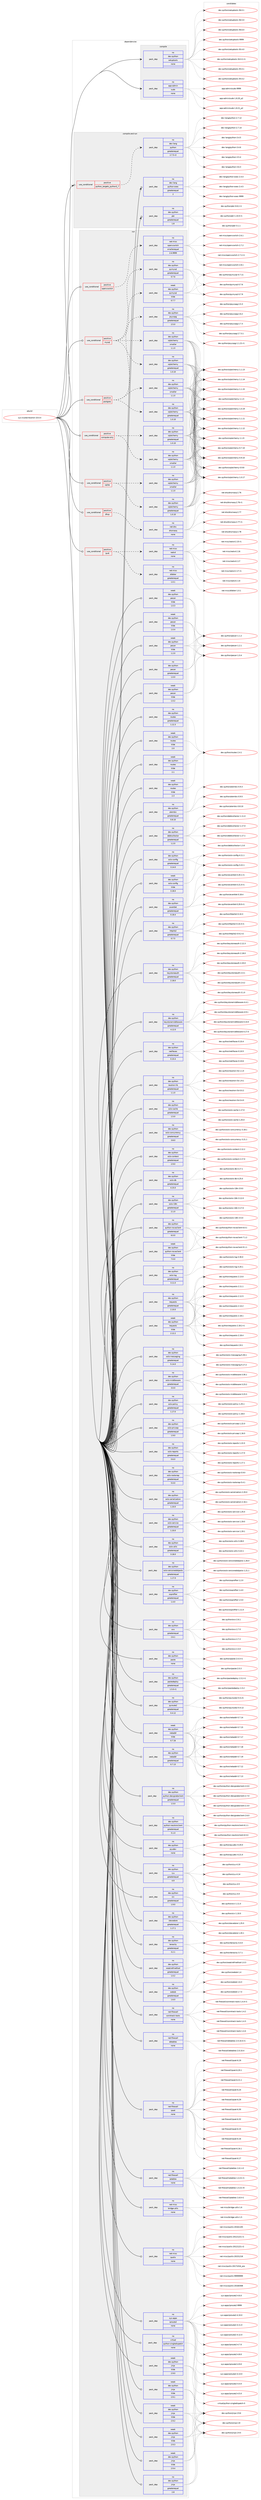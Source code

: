 digraph prolog {

# *************
# Graph options
# *************

newrank=true;
concentrate=true;
compound=true;
graph [rankdir=LR,fontname=Helvetica,fontsize=10,ranksep=1.5];#, ranksep=2.5, nodesep=0.2];
edge  [arrowhead=vee];
node  [fontname=Helvetica,fontsize=10];

# **********
# The ebuild
# **********

subgraph cluster_leftcol {
color=gray;
rank=same;
label=<<i>ebuild</i>>;
id [label="sys-cluster/neutron-10.0.4", color=red, width=4, href="../sys-cluster/neutron-10.0.4.svg"];
}

# ****************
# The dependencies
# ****************

subgraph cluster_midcol {
color=gray;
label=<<i>dependencies</i>>;
subgraph cluster_compile {
fillcolor="#eeeeee";
style=filled;
label=<<i>compile</i>>;
subgraph pack356983 {
dependency480838 [label=<<TABLE BORDER="0" CELLBORDER="1" CELLSPACING="0" CELLPADDING="4" WIDTH="220"><TR><TD ROWSPAN="6" CELLPADDING="30">pack_dep</TD></TR><TR><TD WIDTH="110">no</TD></TR><TR><TD>app-admin</TD></TR><TR><TD>sudo</TD></TR><TR><TD>none</TD></TR><TR><TD></TD></TR></TABLE>>, shape=none, color=blue];
}
id:e -> dependency480838:w [weight=20,style="solid",arrowhead="vee"];
subgraph pack356984 {
dependency480839 [label=<<TABLE BORDER="0" CELLBORDER="1" CELLSPACING="0" CELLPADDING="4" WIDTH="220"><TR><TD ROWSPAN="6" CELLPADDING="30">pack_dep</TD></TR><TR><TD WIDTH="110">no</TD></TR><TR><TD>dev-python</TD></TR><TR><TD>setuptools</TD></TR><TR><TD>none</TD></TR><TR><TD></TD></TR></TABLE>>, shape=none, color=blue];
}
id:e -> dependency480839:w [weight=20,style="solid",arrowhead="vee"];
}
subgraph cluster_compileandrun {
fillcolor="#eeeeee";
style=filled;
label=<<i>compile and run</i>>;
subgraph cond115445 {
dependency480840 [label=<<TABLE BORDER="0" CELLBORDER="1" CELLSPACING="0" CELLPADDING="4"><TR><TD ROWSPAN="3" CELLPADDING="10">use_conditional</TD></TR><TR><TD>positive</TD></TR><TR><TD>python_targets_python2_7</TD></TR></TABLE>>, shape=none, color=red];
subgraph pack356985 {
dependency480841 [label=<<TABLE BORDER="0" CELLBORDER="1" CELLSPACING="0" CELLPADDING="4" WIDTH="220"><TR><TD ROWSPAN="6" CELLPADDING="30">pack_dep</TD></TR><TR><TD WIDTH="110">no</TD></TR><TR><TD>dev-lang</TD></TR><TR><TD>python</TD></TR><TR><TD>greaterequal</TD></TR><TR><TD>2.7.5-r2</TD></TR></TABLE>>, shape=none, color=blue];
}
dependency480840:e -> dependency480841:w [weight=20,style="dashed",arrowhead="vee"];
}
id:e -> dependency480840:w [weight=20,style="solid",arrowhead="odotvee"];
subgraph pack356986 {
dependency480842 [label=<<TABLE BORDER="0" CELLBORDER="1" CELLSPACING="0" CELLPADDING="4" WIDTH="220"><TR><TD ROWSPAN="6" CELLPADDING="30">pack_dep</TD></TR><TR><TD WIDTH="110">no</TD></TR><TR><TD>dev-lang</TD></TR><TR><TD>python-exec</TD></TR><TR><TD>greaterequal</TD></TR><TR><TD>2</TD></TR></TABLE>>, shape=none, color=blue];
}
id:e -> dependency480842:w [weight=20,style="solid",arrowhead="odotvee"];
subgraph pack356987 {
dependency480843 [label=<<TABLE BORDER="0" CELLBORDER="1" CELLSPACING="0" CELLPADDING="4" WIDTH="220"><TR><TD ROWSPAN="6" CELLPADDING="30">pack_dep</TD></TR><TR><TD WIDTH="110">no</TD></TR><TR><TD>dev-python</TD></TR><TR><TD>pbr</TD></TR><TR><TD>greaterequal</TD></TR><TR><TD>1.8</TD></TR></TABLE>>, shape=none, color=blue];
}
id:e -> dependency480843:w [weight=20,style="solid",arrowhead="odotvee"];
}
subgraph cluster_run {
fillcolor="#eeeeee";
style=filled;
label=<<i>run</i>>;
subgraph cond115446 {
dependency480844 [label=<<TABLE BORDER="0" CELLBORDER="1" CELLSPACING="0" CELLPADDING="4"><TR><TD ROWSPAN="3" CELLPADDING="10">use_conditional</TD></TR><TR><TD>positive</TD></TR><TR><TD>compute-only</TD></TR></TABLE>>, shape=none, color=red];
subgraph pack356988 {
dependency480845 [label=<<TABLE BORDER="0" CELLBORDER="1" CELLSPACING="0" CELLPADDING="4" WIDTH="220"><TR><TD ROWSPAN="6" CELLPADDING="30">pack_dep</TD></TR><TR><TD WIDTH="110">no</TD></TR><TR><TD>dev-python</TD></TR><TR><TD>sqlalchemy</TD></TR><TR><TD>greaterequal</TD></TR><TR><TD>1.0.10</TD></TR></TABLE>>, shape=none, color=blue];
}
dependency480844:e -> dependency480845:w [weight=20,style="dashed",arrowhead="vee"];
subgraph pack356989 {
dependency480846 [label=<<TABLE BORDER="0" CELLBORDER="1" CELLSPACING="0" CELLPADDING="4" WIDTH="220"><TR><TD ROWSPAN="6" CELLPADDING="30">pack_dep</TD></TR><TR><TD WIDTH="110">no</TD></TR><TR><TD>dev-python</TD></TR><TR><TD>sqlalchemy</TD></TR><TR><TD>smaller</TD></TR><TR><TD>1.1.0</TD></TR></TABLE>>, shape=none, color=blue];
}
dependency480844:e -> dependency480846:w [weight=20,style="dashed",arrowhead="vee"];
}
id:e -> dependency480844:w [weight=20,style="solid",arrowhead="odot"];
subgraph cond115447 {
dependency480847 [label=<<TABLE BORDER="0" CELLBORDER="1" CELLSPACING="0" CELLPADDING="4"><TR><TD ROWSPAN="3" CELLPADDING="10">use_conditional</TD></TR><TR><TD>positive</TD></TR><TR><TD>dhcp</TD></TR></TABLE>>, shape=none, color=red];
subgraph pack356990 {
dependency480848 [label=<<TABLE BORDER="0" CELLBORDER="1" CELLSPACING="0" CELLPADDING="4" WIDTH="220"><TR><TD ROWSPAN="6" CELLPADDING="30">pack_dep</TD></TR><TR><TD WIDTH="110">no</TD></TR><TR><TD>net-dns</TD></TR><TR><TD>dnsmasq</TD></TR><TR><TD>none</TD></TR><TR><TD></TD></TR></TABLE>>, shape=none, color=blue];
}
dependency480847:e -> dependency480848:w [weight=20,style="dashed",arrowhead="vee"];
}
id:e -> dependency480847:w [weight=20,style="solid",arrowhead="odot"];
subgraph cond115448 {
dependency480849 [label=<<TABLE BORDER="0" CELLBORDER="1" CELLSPACING="0" CELLPADDING="4"><TR><TD ROWSPAN="3" CELLPADDING="10">use_conditional</TD></TR><TR><TD>positive</TD></TR><TR><TD>ipv6</TD></TR></TABLE>>, shape=none, color=red];
subgraph pack356991 {
dependency480850 [label=<<TABLE BORDER="0" CELLBORDER="1" CELLSPACING="0" CELLPADDING="4" WIDTH="220"><TR><TD ROWSPAN="6" CELLPADDING="30">pack_dep</TD></TR><TR><TD WIDTH="110">no</TD></TR><TR><TD>net-misc</TD></TR><TR><TD>radvd</TD></TR><TR><TD>none</TD></TR><TR><TD></TD></TR></TABLE>>, shape=none, color=blue];
}
dependency480849:e -> dependency480850:w [weight=20,style="dashed",arrowhead="vee"];
subgraph pack356992 {
dependency480851 [label=<<TABLE BORDER="0" CELLBORDER="1" CELLSPACING="0" CELLPADDING="4" WIDTH="220"><TR><TD ROWSPAN="6" CELLPADDING="30">pack_dep</TD></TR><TR><TD WIDTH="110">no</TD></TR><TR><TD>net-misc</TD></TR><TR><TD>dibbler</TD></TR><TR><TD>greaterequal</TD></TR><TR><TD>1.0.1</TD></TR></TABLE>>, shape=none, color=blue];
}
dependency480849:e -> dependency480851:w [weight=20,style="dashed",arrowhead="vee"];
}
id:e -> dependency480849:w [weight=20,style="solid",arrowhead="odot"];
subgraph cond115449 {
dependency480852 [label=<<TABLE BORDER="0" CELLBORDER="1" CELLSPACING="0" CELLPADDING="4"><TR><TD ROWSPAN="3" CELLPADDING="10">use_conditional</TD></TR><TR><TD>positive</TD></TR><TR><TD>mysql</TD></TR></TABLE>>, shape=none, color=red];
subgraph pack356993 {
dependency480853 [label=<<TABLE BORDER="0" CELLBORDER="1" CELLSPACING="0" CELLPADDING="4" WIDTH="220"><TR><TD ROWSPAN="6" CELLPADDING="30">pack_dep</TD></TR><TR><TD WIDTH="110">no</TD></TR><TR><TD>dev-python</TD></TR><TR><TD>pymysql</TD></TR><TR><TD>greaterequal</TD></TR><TR><TD>0.7.6</TD></TR></TABLE>>, shape=none, color=blue];
}
dependency480852:e -> dependency480853:w [weight=20,style="dashed",arrowhead="vee"];
subgraph pack356994 {
dependency480854 [label=<<TABLE BORDER="0" CELLBORDER="1" CELLSPACING="0" CELLPADDING="4" WIDTH="220"><TR><TD ROWSPAN="6" CELLPADDING="30">pack_dep</TD></TR><TR><TD WIDTH="110">weak</TD></TR><TR><TD>dev-python</TD></TR><TR><TD>pymysql</TD></TR><TR><TD>tilde</TD></TR><TR><TD>0.7.7</TD></TR></TABLE>>, shape=none, color=blue];
}
dependency480852:e -> dependency480854:w [weight=20,style="dashed",arrowhead="vee"];
subgraph pack356995 {
dependency480855 [label=<<TABLE BORDER="0" CELLBORDER="1" CELLSPACING="0" CELLPADDING="4" WIDTH="220"><TR><TD ROWSPAN="6" CELLPADDING="30">pack_dep</TD></TR><TR><TD WIDTH="110">no</TD></TR><TR><TD>dev-python</TD></TR><TR><TD>sqlalchemy</TD></TR><TR><TD>greaterequal</TD></TR><TR><TD>1.0.10</TD></TR></TABLE>>, shape=none, color=blue];
}
dependency480852:e -> dependency480855:w [weight=20,style="dashed",arrowhead="vee"];
subgraph pack356996 {
dependency480856 [label=<<TABLE BORDER="0" CELLBORDER="1" CELLSPACING="0" CELLPADDING="4" WIDTH="220"><TR><TD ROWSPAN="6" CELLPADDING="30">pack_dep</TD></TR><TR><TD WIDTH="110">no</TD></TR><TR><TD>dev-python</TD></TR><TR><TD>sqlalchemy</TD></TR><TR><TD>smaller</TD></TR><TR><TD>1.1.0</TD></TR></TABLE>>, shape=none, color=blue];
}
dependency480852:e -> dependency480856:w [weight=20,style="dashed",arrowhead="vee"];
}
id:e -> dependency480852:w [weight=20,style="solid",arrowhead="odot"];
subgraph cond115450 {
dependency480857 [label=<<TABLE BORDER="0" CELLBORDER="1" CELLSPACING="0" CELLPADDING="4"><TR><TD ROWSPAN="3" CELLPADDING="10">use_conditional</TD></TR><TR><TD>positive</TD></TR><TR><TD>openvswitch</TD></TR></TABLE>>, shape=none, color=red];
subgraph pack356997 {
dependency480858 [label=<<TABLE BORDER="0" CELLBORDER="1" CELLSPACING="0" CELLPADDING="4" WIDTH="220"><TR><TD ROWSPAN="6" CELLPADDING="30">pack_dep</TD></TR><TR><TD WIDTH="110">no</TD></TR><TR><TD>net-misc</TD></TR><TR><TD>openvswitch</TD></TR><TR><TD>smallerequal</TD></TR><TR><TD>2.6.9999</TD></TR></TABLE>>, shape=none, color=blue];
}
dependency480857:e -> dependency480858:w [weight=20,style="dashed",arrowhead="vee"];
}
id:e -> dependency480857:w [weight=20,style="solid",arrowhead="odot"];
subgraph cond115451 {
dependency480859 [label=<<TABLE BORDER="0" CELLBORDER="1" CELLSPACING="0" CELLPADDING="4"><TR><TD ROWSPAN="3" CELLPADDING="10">use_conditional</TD></TR><TR><TD>positive</TD></TR><TR><TD>postgres</TD></TR></TABLE>>, shape=none, color=red];
subgraph pack356998 {
dependency480860 [label=<<TABLE BORDER="0" CELLBORDER="1" CELLSPACING="0" CELLPADDING="4" WIDTH="220"><TR><TD ROWSPAN="6" CELLPADDING="30">pack_dep</TD></TR><TR><TD WIDTH="110">no</TD></TR><TR><TD>dev-python</TD></TR><TR><TD>psycopg</TD></TR><TR><TD>greaterequal</TD></TR><TR><TD>2.5.0</TD></TR></TABLE>>, shape=none, color=blue];
}
dependency480859:e -> dependency480860:w [weight=20,style="dashed",arrowhead="vee"];
subgraph pack356999 {
dependency480861 [label=<<TABLE BORDER="0" CELLBORDER="1" CELLSPACING="0" CELLPADDING="4" WIDTH="220"><TR><TD ROWSPAN="6" CELLPADDING="30">pack_dep</TD></TR><TR><TD WIDTH="110">no</TD></TR><TR><TD>dev-python</TD></TR><TR><TD>sqlalchemy</TD></TR><TR><TD>greaterequal</TD></TR><TR><TD>1.0.10</TD></TR></TABLE>>, shape=none, color=blue];
}
dependency480859:e -> dependency480861:w [weight=20,style="dashed",arrowhead="vee"];
subgraph pack357000 {
dependency480862 [label=<<TABLE BORDER="0" CELLBORDER="1" CELLSPACING="0" CELLPADDING="4" WIDTH="220"><TR><TD ROWSPAN="6" CELLPADDING="30">pack_dep</TD></TR><TR><TD WIDTH="110">no</TD></TR><TR><TD>dev-python</TD></TR><TR><TD>sqlalchemy</TD></TR><TR><TD>smaller</TD></TR><TR><TD>1.1.0</TD></TR></TABLE>>, shape=none, color=blue];
}
dependency480859:e -> dependency480862:w [weight=20,style="dashed",arrowhead="vee"];
}
id:e -> dependency480859:w [weight=20,style="solid",arrowhead="odot"];
subgraph cond115452 {
dependency480863 [label=<<TABLE BORDER="0" CELLBORDER="1" CELLSPACING="0" CELLPADDING="4"><TR><TD ROWSPAN="3" CELLPADDING="10">use_conditional</TD></TR><TR><TD>positive</TD></TR><TR><TD>sqlite</TD></TR></TABLE>>, shape=none, color=red];
subgraph pack357001 {
dependency480864 [label=<<TABLE BORDER="0" CELLBORDER="1" CELLSPACING="0" CELLPADDING="4" WIDTH="220"><TR><TD ROWSPAN="6" CELLPADDING="30">pack_dep</TD></TR><TR><TD WIDTH="110">no</TD></TR><TR><TD>dev-python</TD></TR><TR><TD>sqlalchemy</TD></TR><TR><TD>greaterequal</TD></TR><TR><TD>1.0.10</TD></TR></TABLE>>, shape=none, color=blue];
}
dependency480863:e -> dependency480864:w [weight=20,style="dashed",arrowhead="vee"];
subgraph pack357002 {
dependency480865 [label=<<TABLE BORDER="0" CELLBORDER="1" CELLSPACING="0" CELLPADDING="4" WIDTH="220"><TR><TD ROWSPAN="6" CELLPADDING="30">pack_dep</TD></TR><TR><TD WIDTH="110">no</TD></TR><TR><TD>dev-python</TD></TR><TR><TD>sqlalchemy</TD></TR><TR><TD>smaller</TD></TR><TR><TD>1.1.0</TD></TR></TABLE>>, shape=none, color=blue];
}
dependency480863:e -> dependency480865:w [weight=20,style="dashed",arrowhead="vee"];
}
id:e -> dependency480863:w [weight=20,style="solid",arrowhead="odot"];
subgraph pack357003 {
dependency480866 [label=<<TABLE BORDER="0" CELLBORDER="1" CELLSPACING="0" CELLPADDING="4" WIDTH="220"><TR><TD ROWSPAN="6" CELLPADDING="30">pack_dep</TD></TR><TR><TD WIDTH="110">no</TD></TR><TR><TD>dev-python</TD></TR><TR><TD>alembic</TD></TR><TR><TD>greaterequal</TD></TR><TR><TD>0.8.10</TD></TR></TABLE>>, shape=none, color=blue];
}
id:e -> dependency480866:w [weight=20,style="solid",arrowhead="odot"];
subgraph pack357004 {
dependency480867 [label=<<TABLE BORDER="0" CELLBORDER="1" CELLSPACING="0" CELLPADDING="4" WIDTH="220"><TR><TD ROWSPAN="6" CELLPADDING="30">pack_dep</TD></TR><TR><TD WIDTH="110">no</TD></TR><TR><TD>dev-python</TD></TR><TR><TD>debtcollector</TD></TR><TR><TD>greaterequal</TD></TR><TR><TD>1.2.0</TD></TR></TABLE>>, shape=none, color=blue];
}
id:e -> dependency480867:w [weight=20,style="solid",arrowhead="odot"];
subgraph pack357005 {
dependency480868 [label=<<TABLE BORDER="0" CELLBORDER="1" CELLSPACING="0" CELLPADDING="4" WIDTH="220"><TR><TD ROWSPAN="6" CELLPADDING="30">pack_dep</TD></TR><TR><TD WIDTH="110">no</TD></TR><TR><TD>dev-python</TD></TR><TR><TD>eventlet</TD></TR><TR><TD>greaterequal</TD></TR><TR><TD>0.18.4</TD></TR></TABLE>>, shape=none, color=blue];
}
id:e -> dependency480868:w [weight=20,style="solid",arrowhead="odot"];
subgraph pack357006 {
dependency480869 [label=<<TABLE BORDER="0" CELLBORDER="1" CELLSPACING="0" CELLPADDING="4" WIDTH="220"><TR><TD ROWSPAN="6" CELLPADDING="30">pack_dep</TD></TR><TR><TD WIDTH="110">no</TD></TR><TR><TD>dev-python</TD></TR><TR><TD>httplib2</TD></TR><TR><TD>greaterequal</TD></TR><TR><TD>0.7.5</TD></TR></TABLE>>, shape=none, color=blue];
}
id:e -> dependency480869:w [weight=20,style="solid",arrowhead="odot"];
subgraph pack357007 {
dependency480870 [label=<<TABLE BORDER="0" CELLBORDER="1" CELLSPACING="0" CELLPADDING="4" WIDTH="220"><TR><TD ROWSPAN="6" CELLPADDING="30">pack_dep</TD></TR><TR><TD WIDTH="110">no</TD></TR><TR><TD>dev-python</TD></TR><TR><TD>jinja</TD></TR><TR><TD>greaterequal</TD></TR><TR><TD>2.8</TD></TR></TABLE>>, shape=none, color=blue];
}
id:e -> dependency480870:w [weight=20,style="solid",arrowhead="odot"];
subgraph pack357008 {
dependency480871 [label=<<TABLE BORDER="0" CELLBORDER="1" CELLSPACING="0" CELLPADDING="4" WIDTH="220"><TR><TD ROWSPAN="6" CELLPADDING="30">pack_dep</TD></TR><TR><TD WIDTH="110">no</TD></TR><TR><TD>dev-python</TD></TR><TR><TD>keystoneauth</TD></TR><TR><TD>greaterequal</TD></TR><TR><TD>2.18.0</TD></TR></TABLE>>, shape=none, color=blue];
}
id:e -> dependency480871:w [weight=20,style="solid",arrowhead="odot"];
subgraph pack357009 {
dependency480872 [label=<<TABLE BORDER="0" CELLBORDER="1" CELLSPACING="0" CELLPADDING="4" WIDTH="220"><TR><TD ROWSPAN="6" CELLPADDING="30">pack_dep</TD></TR><TR><TD WIDTH="110">no</TD></TR><TR><TD>dev-python</TD></TR><TR><TD>keystonemiddleware</TD></TR><TR><TD>greaterequal</TD></TR><TR><TD>4.12.0</TD></TR></TABLE>>, shape=none, color=blue];
}
id:e -> dependency480872:w [weight=20,style="solid",arrowhead="odot"];
subgraph pack357010 {
dependency480873 [label=<<TABLE BORDER="0" CELLBORDER="1" CELLSPACING="0" CELLPADDING="4" WIDTH="220"><TR><TD ROWSPAN="6" CELLPADDING="30">pack_dep</TD></TR><TR><TD WIDTH="110">no</TD></TR><TR><TD>dev-python</TD></TR><TR><TD>netaddr</TD></TR><TR><TD>greaterequal</TD></TR><TR><TD>0.7.13</TD></TR></TABLE>>, shape=none, color=blue];
}
id:e -> dependency480873:w [weight=20,style="solid",arrowhead="odot"];
subgraph pack357011 {
dependency480874 [label=<<TABLE BORDER="0" CELLBORDER="1" CELLSPACING="0" CELLPADDING="4" WIDTH="220"><TR><TD ROWSPAN="6" CELLPADDING="30">pack_dep</TD></TR><TR><TD WIDTH="110">no</TD></TR><TR><TD>dev-python</TD></TR><TR><TD>netifaces</TD></TR><TR><TD>greaterequal</TD></TR><TR><TD>0.10.4</TD></TR></TABLE>>, shape=none, color=blue];
}
id:e -> dependency480874:w [weight=20,style="solid",arrowhead="odot"];
subgraph pack357012 {
dependency480875 [label=<<TABLE BORDER="0" CELLBORDER="1" CELLSPACING="0" CELLPADDING="4" WIDTH="220"><TR><TD ROWSPAN="6" CELLPADDING="30">pack_dep</TD></TR><TR><TD WIDTH="110">no</TD></TR><TR><TD>dev-python</TD></TR><TR><TD>neutron-lib</TD></TR><TR><TD>greaterequal</TD></TR><TR><TD>1.1.0</TD></TR></TABLE>>, shape=none, color=blue];
}
id:e -> dependency480875:w [weight=20,style="solid",arrowhead="odot"];
subgraph pack357013 {
dependency480876 [label=<<TABLE BORDER="0" CELLBORDER="1" CELLSPACING="0" CELLPADDING="4" WIDTH="220"><TR><TD ROWSPAN="6" CELLPADDING="30">pack_dep</TD></TR><TR><TD WIDTH="110">no</TD></TR><TR><TD>dev-python</TD></TR><TR><TD>oslo-cache</TD></TR><TR><TD>greaterequal</TD></TR><TR><TD>1.5.0</TD></TR></TABLE>>, shape=none, color=blue];
}
id:e -> dependency480876:w [weight=20,style="solid",arrowhead="odot"];
subgraph pack357014 {
dependency480877 [label=<<TABLE BORDER="0" CELLBORDER="1" CELLSPACING="0" CELLPADDING="4" WIDTH="220"><TR><TD ROWSPAN="6" CELLPADDING="30">pack_dep</TD></TR><TR><TD WIDTH="110">no</TD></TR><TR><TD>dev-python</TD></TR><TR><TD>oslo-concurrency</TD></TR><TR><TD>greaterequal</TD></TR><TR><TD>3.8.0</TD></TR></TABLE>>, shape=none, color=blue];
}
id:e -> dependency480877:w [weight=20,style="solid",arrowhead="odot"];
subgraph pack357015 {
dependency480878 [label=<<TABLE BORDER="0" CELLBORDER="1" CELLSPACING="0" CELLPADDING="4" WIDTH="220"><TR><TD ROWSPAN="6" CELLPADDING="30">pack_dep</TD></TR><TR><TD WIDTH="110">no</TD></TR><TR><TD>dev-python</TD></TR><TR><TD>oslo-config</TD></TR><TR><TD>greaterequal</TD></TR><TR><TD>3.14.0</TD></TR></TABLE>>, shape=none, color=blue];
}
id:e -> dependency480878:w [weight=20,style="solid",arrowhead="odot"];
subgraph pack357016 {
dependency480879 [label=<<TABLE BORDER="0" CELLBORDER="1" CELLSPACING="0" CELLPADDING="4" WIDTH="220"><TR><TD ROWSPAN="6" CELLPADDING="30">pack_dep</TD></TR><TR><TD WIDTH="110">no</TD></TR><TR><TD>dev-python</TD></TR><TR><TD>oslo-context</TD></TR><TR><TD>greaterequal</TD></TR><TR><TD>2.9.0</TD></TR></TABLE>>, shape=none, color=blue];
}
id:e -> dependency480879:w [weight=20,style="solid",arrowhead="odot"];
subgraph pack357017 {
dependency480880 [label=<<TABLE BORDER="0" CELLBORDER="1" CELLSPACING="0" CELLPADDING="4" WIDTH="220"><TR><TD ROWSPAN="6" CELLPADDING="30">pack_dep</TD></TR><TR><TD WIDTH="110">no</TD></TR><TR><TD>dev-python</TD></TR><TR><TD>oslo-db</TD></TR><TR><TD>greaterequal</TD></TR><TR><TD>4.15.0</TD></TR></TABLE>>, shape=none, color=blue];
}
id:e -> dependency480880:w [weight=20,style="solid",arrowhead="odot"];
subgraph pack357018 {
dependency480881 [label=<<TABLE BORDER="0" CELLBORDER="1" CELLSPACING="0" CELLPADDING="4" WIDTH="220"><TR><TD ROWSPAN="6" CELLPADDING="30">pack_dep</TD></TR><TR><TD WIDTH="110">no</TD></TR><TR><TD>dev-python</TD></TR><TR><TD>oslo-i18n</TD></TR><TR><TD>greaterequal</TD></TR><TR><TD>2.1.0</TD></TR></TABLE>>, shape=none, color=blue];
}
id:e -> dependency480881:w [weight=20,style="solid",arrowhead="odot"];
subgraph pack357019 {
dependency480882 [label=<<TABLE BORDER="0" CELLBORDER="1" CELLSPACING="0" CELLPADDING="4" WIDTH="220"><TR><TD ROWSPAN="6" CELLPADDING="30">pack_dep</TD></TR><TR><TD WIDTH="110">no</TD></TR><TR><TD>dev-python</TD></TR><TR><TD>oslo-log</TD></TR><TR><TD>greaterequal</TD></TR><TR><TD>3.11.0</TD></TR></TABLE>>, shape=none, color=blue];
}
id:e -> dependency480882:w [weight=20,style="solid",arrowhead="odot"];
subgraph pack357020 {
dependency480883 [label=<<TABLE BORDER="0" CELLBORDER="1" CELLSPACING="0" CELLPADDING="4" WIDTH="220"><TR><TD ROWSPAN="6" CELLPADDING="30">pack_dep</TD></TR><TR><TD WIDTH="110">no</TD></TR><TR><TD>dev-python</TD></TR><TR><TD>oslo-messaging</TD></TR><TR><TD>greaterequal</TD></TR><TR><TD>5.14.0</TD></TR></TABLE>>, shape=none, color=blue];
}
id:e -> dependency480883:w [weight=20,style="solid",arrowhead="odot"];
subgraph pack357021 {
dependency480884 [label=<<TABLE BORDER="0" CELLBORDER="1" CELLSPACING="0" CELLPADDING="4" WIDTH="220"><TR><TD ROWSPAN="6" CELLPADDING="30">pack_dep</TD></TR><TR><TD WIDTH="110">no</TD></TR><TR><TD>dev-python</TD></TR><TR><TD>oslo-middleware</TD></TR><TR><TD>greaterequal</TD></TR><TR><TD>3.0.0</TD></TR></TABLE>>, shape=none, color=blue];
}
id:e -> dependency480884:w [weight=20,style="solid",arrowhead="odot"];
subgraph pack357022 {
dependency480885 [label=<<TABLE BORDER="0" CELLBORDER="1" CELLSPACING="0" CELLPADDING="4" WIDTH="220"><TR><TD ROWSPAN="6" CELLPADDING="30">pack_dep</TD></TR><TR><TD WIDTH="110">no</TD></TR><TR><TD>dev-python</TD></TR><TR><TD>oslo-policy</TD></TR><TR><TD>greaterequal</TD></TR><TR><TD>1.17.0</TD></TR></TABLE>>, shape=none, color=blue];
}
id:e -> dependency480885:w [weight=20,style="solid",arrowhead="odot"];
subgraph pack357023 {
dependency480886 [label=<<TABLE BORDER="0" CELLBORDER="1" CELLSPACING="0" CELLPADDING="4" WIDTH="220"><TR><TD ROWSPAN="6" CELLPADDING="30">pack_dep</TD></TR><TR><TD WIDTH="110">no</TD></TR><TR><TD>dev-python</TD></TR><TR><TD>oslo-privsep</TD></TR><TR><TD>greaterequal</TD></TR><TR><TD>1.9.0</TD></TR></TABLE>>, shape=none, color=blue];
}
id:e -> dependency480886:w [weight=20,style="solid",arrowhead="odot"];
subgraph pack357024 {
dependency480887 [label=<<TABLE BORDER="0" CELLBORDER="1" CELLSPACING="0" CELLPADDING="4" WIDTH="220"><TR><TD ROWSPAN="6" CELLPADDING="30">pack_dep</TD></TR><TR><TD WIDTH="110">no</TD></TR><TR><TD>dev-python</TD></TR><TR><TD>oslo-reports</TD></TR><TR><TD>greaterequal</TD></TR><TR><TD>0.6.0</TD></TR></TABLE>>, shape=none, color=blue];
}
id:e -> dependency480887:w [weight=20,style="solid",arrowhead="odot"];
subgraph pack357025 {
dependency480888 [label=<<TABLE BORDER="0" CELLBORDER="1" CELLSPACING="0" CELLPADDING="4" WIDTH="220"><TR><TD ROWSPAN="6" CELLPADDING="30">pack_dep</TD></TR><TR><TD WIDTH="110">no</TD></TR><TR><TD>dev-python</TD></TR><TR><TD>oslo-rootwrap</TD></TR><TR><TD>greaterequal</TD></TR><TR><TD>5.0.0</TD></TR></TABLE>>, shape=none, color=blue];
}
id:e -> dependency480888:w [weight=20,style="solid",arrowhead="odot"];
subgraph pack357026 {
dependency480889 [label=<<TABLE BORDER="0" CELLBORDER="1" CELLSPACING="0" CELLPADDING="4" WIDTH="220"><TR><TD ROWSPAN="6" CELLPADDING="30">pack_dep</TD></TR><TR><TD WIDTH="110">no</TD></TR><TR><TD>dev-python</TD></TR><TR><TD>oslo-serialization</TD></TR><TR><TD>greaterequal</TD></TR><TR><TD>1.10.0</TD></TR></TABLE>>, shape=none, color=blue];
}
id:e -> dependency480889:w [weight=20,style="solid",arrowhead="odot"];
subgraph pack357027 {
dependency480890 [label=<<TABLE BORDER="0" CELLBORDER="1" CELLSPACING="0" CELLPADDING="4" WIDTH="220"><TR><TD ROWSPAN="6" CELLPADDING="30">pack_dep</TD></TR><TR><TD WIDTH="110">no</TD></TR><TR><TD>dev-python</TD></TR><TR><TD>oslo-service</TD></TR><TR><TD>greaterequal</TD></TR><TR><TD>1.10.0</TD></TR></TABLE>>, shape=none, color=blue];
}
id:e -> dependency480890:w [weight=20,style="solid",arrowhead="odot"];
subgraph pack357028 {
dependency480891 [label=<<TABLE BORDER="0" CELLBORDER="1" CELLSPACING="0" CELLPADDING="4" WIDTH="220"><TR><TD ROWSPAN="6" CELLPADDING="30">pack_dep</TD></TR><TR><TD WIDTH="110">no</TD></TR><TR><TD>dev-python</TD></TR><TR><TD>oslo-utils</TD></TR><TR><TD>greaterequal</TD></TR><TR><TD>3.18.0</TD></TR></TABLE>>, shape=none, color=blue];
}
id:e -> dependency480891:w [weight=20,style="solid",arrowhead="odot"];
subgraph pack357029 {
dependency480892 [label=<<TABLE BORDER="0" CELLBORDER="1" CELLSPACING="0" CELLPADDING="4" WIDTH="220"><TR><TD ROWSPAN="6" CELLPADDING="30">pack_dep</TD></TR><TR><TD WIDTH="110">no</TD></TR><TR><TD>dev-python</TD></TR><TR><TD>oslo-versionedobjects</TD></TR><TR><TD>greaterequal</TD></TR><TR><TD>1.17.0</TD></TR></TABLE>>, shape=none, color=blue];
}
id:e -> dependency480892:w [weight=20,style="solid",arrowhead="odot"];
subgraph pack357030 {
dependency480893 [label=<<TABLE BORDER="0" CELLBORDER="1" CELLSPACING="0" CELLPADDING="4" WIDTH="220"><TR><TD ROWSPAN="6" CELLPADDING="30">pack_dep</TD></TR><TR><TD WIDTH="110">no</TD></TR><TR><TD>dev-python</TD></TR><TR><TD>osprofiler</TD></TR><TR><TD>greaterequal</TD></TR><TR><TD>1.4.0</TD></TR></TABLE>>, shape=none, color=blue];
}
id:e -> dependency480893:w [weight=20,style="solid",arrowhead="odot"];
subgraph pack357031 {
dependency480894 [label=<<TABLE BORDER="0" CELLBORDER="1" CELLSPACING="0" CELLPADDING="4" WIDTH="220"><TR><TD ROWSPAN="6" CELLPADDING="30">pack_dep</TD></TR><TR><TD WIDTH="110">no</TD></TR><TR><TD>dev-python</TD></TR><TR><TD>ovs</TD></TR><TR><TD>greaterequal</TD></TR><TR><TD>2.6.1</TD></TR></TABLE>>, shape=none, color=blue];
}
id:e -> dependency480894:w [weight=20,style="solid",arrowhead="odot"];
subgraph pack357032 {
dependency480895 [label=<<TABLE BORDER="0" CELLBORDER="1" CELLSPACING="0" CELLPADDING="4" WIDTH="220"><TR><TD ROWSPAN="6" CELLPADDING="30">pack_dep</TD></TR><TR><TD WIDTH="110">no</TD></TR><TR><TD>dev-python</TD></TR><TR><TD>paste</TD></TR><TR><TD>none</TD></TR><TR><TD></TD></TR></TABLE>>, shape=none, color=blue];
}
id:e -> dependency480895:w [weight=20,style="solid",arrowhead="odot"];
subgraph pack357033 {
dependency480896 [label=<<TABLE BORDER="0" CELLBORDER="1" CELLSPACING="0" CELLPADDING="4" WIDTH="220"><TR><TD ROWSPAN="6" CELLPADDING="30">pack_dep</TD></TR><TR><TD WIDTH="110">no</TD></TR><TR><TD>dev-python</TD></TR><TR><TD>pastedeploy</TD></TR><TR><TD>greaterequal</TD></TR><TR><TD>1.5.0-r1</TD></TR></TABLE>>, shape=none, color=blue];
}
id:e -> dependency480896:w [weight=20,style="solid",arrowhead="odot"];
subgraph pack357034 {
dependency480897 [label=<<TABLE BORDER="0" CELLBORDER="1" CELLSPACING="0" CELLPADDING="4" WIDTH="220"><TR><TD ROWSPAN="6" CELLPADDING="30">pack_dep</TD></TR><TR><TD WIDTH="110">no</TD></TR><TR><TD>dev-python</TD></TR><TR><TD>pecan</TD></TR><TR><TD>greaterequal</TD></TR><TR><TD>1.0.0</TD></TR></TABLE>>, shape=none, color=blue];
}
id:e -> dependency480897:w [weight=20,style="solid",arrowhead="odot"];
subgraph pack357035 {
dependency480898 [label=<<TABLE BORDER="0" CELLBORDER="1" CELLSPACING="0" CELLPADDING="4" WIDTH="220"><TR><TD ROWSPAN="6" CELLPADDING="30">pack_dep</TD></TR><TR><TD WIDTH="110">no</TD></TR><TR><TD>dev-python</TD></TR><TR><TD>pyroute2</TD></TR><TR><TD>greaterequal</TD></TR><TR><TD>0.4.12</TD></TR></TABLE>>, shape=none, color=blue];
}
id:e -> dependency480898:w [weight=20,style="solid",arrowhead="odot"];
subgraph pack357036 {
dependency480899 [label=<<TABLE BORDER="0" CELLBORDER="1" CELLSPACING="0" CELLPADDING="4" WIDTH="220"><TR><TD ROWSPAN="6" CELLPADDING="30">pack_dep</TD></TR><TR><TD WIDTH="110">no</TD></TR><TR><TD>dev-python</TD></TR><TR><TD>python-designateclient</TD></TR><TR><TD>greaterequal</TD></TR><TR><TD>1.5.0</TD></TR></TABLE>>, shape=none, color=blue];
}
id:e -> dependency480899:w [weight=20,style="solid",arrowhead="odot"];
subgraph pack357037 {
dependency480900 [label=<<TABLE BORDER="0" CELLBORDER="1" CELLSPACING="0" CELLPADDING="4" WIDTH="220"><TR><TD ROWSPAN="6" CELLPADDING="30">pack_dep</TD></TR><TR><TD WIDTH="110">no</TD></TR><TR><TD>dev-python</TD></TR><TR><TD>python-neutronclient</TD></TR><TR><TD>greaterequal</TD></TR><TR><TD>5.1.0</TD></TR></TABLE>>, shape=none, color=blue];
}
id:e -> dependency480900:w [weight=20,style="solid",arrowhead="odot"];
subgraph pack357038 {
dependency480901 [label=<<TABLE BORDER="0" CELLBORDER="1" CELLSPACING="0" CELLPADDING="4" WIDTH="220"><TR><TD ROWSPAN="6" CELLPADDING="30">pack_dep</TD></TR><TR><TD WIDTH="110">no</TD></TR><TR><TD>dev-python</TD></TR><TR><TD>python-novaclient</TD></TR><TR><TD>greaterequal</TD></TR><TR><TD>6.0.0</TD></TR></TABLE>>, shape=none, color=blue];
}
id:e -> dependency480901:w [weight=20,style="solid",arrowhead="odot"];
subgraph pack357039 {
dependency480902 [label=<<TABLE BORDER="0" CELLBORDER="1" CELLSPACING="0" CELLPADDING="4" WIDTH="220"><TR><TD ROWSPAN="6" CELLPADDING="30">pack_dep</TD></TR><TR><TD WIDTH="110">no</TD></TR><TR><TD>dev-python</TD></TR><TR><TD>pyudev</TD></TR><TR><TD>none</TD></TR><TR><TD></TD></TR></TABLE>>, shape=none, color=blue];
}
id:e -> dependency480902:w [weight=20,style="solid",arrowhead="odot"];
subgraph pack357040 {
dependency480903 [label=<<TABLE BORDER="0" CELLBORDER="1" CELLSPACING="0" CELLPADDING="4" WIDTH="220"><TR><TD ROWSPAN="6" CELLPADDING="30">pack_dep</TD></TR><TR><TD WIDTH="110">no</TD></TR><TR><TD>dev-python</TD></TR><TR><TD>requests</TD></TR><TR><TD>greaterequal</TD></TR><TR><TD>2.10.0</TD></TR></TABLE>>, shape=none, color=blue];
}
id:e -> dependency480903:w [weight=20,style="solid",arrowhead="odot"];
subgraph pack357041 {
dependency480904 [label=<<TABLE BORDER="0" CELLBORDER="1" CELLSPACING="0" CELLPADDING="4" WIDTH="220"><TR><TD ROWSPAN="6" CELLPADDING="30">pack_dep</TD></TR><TR><TD WIDTH="110">no</TD></TR><TR><TD>dev-python</TD></TR><TR><TD>routes</TD></TR><TR><TD>greaterequal</TD></TR><TR><TD>1.12.3</TD></TR></TABLE>>, shape=none, color=blue];
}
id:e -> dependency480904:w [weight=20,style="solid",arrowhead="odot"];
subgraph pack357042 {
dependency480905 [label=<<TABLE BORDER="0" CELLBORDER="1" CELLSPACING="0" CELLPADDING="4" WIDTH="220"><TR><TD ROWSPAN="6" CELLPADDING="30">pack_dep</TD></TR><TR><TD WIDTH="110">no</TD></TR><TR><TD>dev-python</TD></TR><TR><TD>ryu</TD></TR><TR><TD>greaterequal</TD></TR><TR><TD>4.9</TD></TR></TABLE>>, shape=none, color=blue];
}
id:e -> dependency480905:w [weight=20,style="solid",arrowhead="odot"];
subgraph pack357043 {
dependency480906 [label=<<TABLE BORDER="0" CELLBORDER="1" CELLSPACING="0" CELLPADDING="4" WIDTH="220"><TR><TD ROWSPAN="6" CELLPADDING="30">pack_dep</TD></TR><TR><TD WIDTH="110">no</TD></TR><TR><TD>dev-python</TD></TR><TR><TD>six</TD></TR><TR><TD>greaterequal</TD></TR><TR><TD>1.9.0</TD></TR></TABLE>>, shape=none, color=blue];
}
id:e -> dependency480906:w [weight=20,style="solid",arrowhead="odot"];
subgraph pack357044 {
dependency480907 [label=<<TABLE BORDER="0" CELLBORDER="1" CELLSPACING="0" CELLPADDING="4" WIDTH="220"><TR><TD ROWSPAN="6" CELLPADDING="30">pack_dep</TD></TR><TR><TD WIDTH="110">no</TD></TR><TR><TD>dev-python</TD></TR><TR><TD>stevedore</TD></TR><TR><TD>greaterequal</TD></TR><TR><TD>1.17.1</TD></TR></TABLE>>, shape=none, color=blue];
}
id:e -> dependency480907:w [weight=20,style="solid",arrowhead="odot"];
subgraph pack357045 {
dependency480908 [label=<<TABLE BORDER="0" CELLBORDER="1" CELLSPACING="0" CELLPADDING="4" WIDTH="220"><TR><TD ROWSPAN="6" CELLPADDING="30">pack_dep</TD></TR><TR><TD WIDTH="110">no</TD></TR><TR><TD>dev-python</TD></TR><TR><TD>tenacity</TD></TR><TR><TD>greaterequal</TD></TR><TR><TD>3.2.1</TD></TR></TABLE>>, shape=none, color=blue];
}
id:e -> dependency480908:w [weight=20,style="solid",arrowhead="odot"];
subgraph pack357046 {
dependency480909 [label=<<TABLE BORDER="0" CELLBORDER="1" CELLSPACING="0" CELLPADDING="4" WIDTH="220"><TR><TD ROWSPAN="6" CELLPADDING="30">pack_dep</TD></TR><TR><TD WIDTH="110">no</TD></TR><TR><TD>dev-python</TD></TR><TR><TD>weakrefmethod</TD></TR><TR><TD>greaterequal</TD></TR><TR><TD>1.0.2</TD></TR></TABLE>>, shape=none, color=blue];
}
id:e -> dependency480909:w [weight=20,style="solid",arrowhead="odot"];
subgraph pack357047 {
dependency480910 [label=<<TABLE BORDER="0" CELLBORDER="1" CELLSPACING="0" CELLPADDING="4" WIDTH="220"><TR><TD ROWSPAN="6" CELLPADDING="30">pack_dep</TD></TR><TR><TD WIDTH="110">no</TD></TR><TR><TD>dev-python</TD></TR><TR><TD>webob</TD></TR><TR><TD>greaterequal</TD></TR><TR><TD>1.6.0</TD></TR></TABLE>>, shape=none, color=blue];
}
id:e -> dependency480910:w [weight=20,style="solid",arrowhead="odot"];
subgraph pack357048 {
dependency480911 [label=<<TABLE BORDER="0" CELLBORDER="1" CELLSPACING="0" CELLPADDING="4" WIDTH="220"><TR><TD ROWSPAN="6" CELLPADDING="30">pack_dep</TD></TR><TR><TD WIDTH="110">no</TD></TR><TR><TD>net-firewall</TD></TR><TR><TD>conntrack-tools</TD></TR><TR><TD>none</TD></TR><TR><TD></TD></TR></TABLE>>, shape=none, color=blue];
}
id:e -> dependency480911:w [weight=20,style="solid",arrowhead="odot"];
subgraph pack357049 {
dependency480912 [label=<<TABLE BORDER="0" CELLBORDER="1" CELLSPACING="0" CELLPADDING="4" WIDTH="220"><TR><TD ROWSPAN="6" CELLPADDING="30">pack_dep</TD></TR><TR><TD WIDTH="110">no</TD></TR><TR><TD>net-firewall</TD></TR><TR><TD>ebtables</TD></TR><TR><TD>none</TD></TR><TR><TD></TD></TR></TABLE>>, shape=none, color=blue];
}
id:e -> dependency480912:w [weight=20,style="solid",arrowhead="odot"];
subgraph pack357050 {
dependency480913 [label=<<TABLE BORDER="0" CELLBORDER="1" CELLSPACING="0" CELLPADDING="4" WIDTH="220"><TR><TD ROWSPAN="6" CELLPADDING="30">pack_dep</TD></TR><TR><TD WIDTH="110">no</TD></TR><TR><TD>net-firewall</TD></TR><TR><TD>ipset</TD></TR><TR><TD>none</TD></TR><TR><TD></TD></TR></TABLE>>, shape=none, color=blue];
}
id:e -> dependency480913:w [weight=20,style="solid",arrowhead="odot"];
subgraph pack357051 {
dependency480914 [label=<<TABLE BORDER="0" CELLBORDER="1" CELLSPACING="0" CELLPADDING="4" WIDTH="220"><TR><TD ROWSPAN="6" CELLPADDING="30">pack_dep</TD></TR><TR><TD WIDTH="110">no</TD></TR><TR><TD>net-firewall</TD></TR><TR><TD>iptables</TD></TR><TR><TD>none</TD></TR><TR><TD></TD></TR></TABLE>>, shape=none, color=blue];
}
id:e -> dependency480914:w [weight=20,style="solid",arrowhead="odot"];
subgraph pack357052 {
dependency480915 [label=<<TABLE BORDER="0" CELLBORDER="1" CELLSPACING="0" CELLPADDING="4" WIDTH="220"><TR><TD ROWSPAN="6" CELLPADDING="30">pack_dep</TD></TR><TR><TD WIDTH="110">no</TD></TR><TR><TD>net-misc</TD></TR><TR><TD>bridge-utils</TD></TR><TR><TD>none</TD></TR><TR><TD></TD></TR></TABLE>>, shape=none, color=blue];
}
id:e -> dependency480915:w [weight=20,style="solid",arrowhead="odot"];
subgraph pack357053 {
dependency480916 [label=<<TABLE BORDER="0" CELLBORDER="1" CELLSPACING="0" CELLPADDING="4" WIDTH="220"><TR><TD ROWSPAN="6" CELLPADDING="30">pack_dep</TD></TR><TR><TD WIDTH="110">no</TD></TR><TR><TD>net-misc</TD></TR><TR><TD>iputils</TD></TR><TR><TD>none</TD></TR><TR><TD></TD></TR></TABLE>>, shape=none, color=blue];
}
id:e -> dependency480916:w [weight=20,style="solid",arrowhead="odot"];
subgraph pack357054 {
dependency480917 [label=<<TABLE BORDER="0" CELLBORDER="1" CELLSPACING="0" CELLPADDING="4" WIDTH="220"><TR><TD ROWSPAN="6" CELLPADDING="30">pack_dep</TD></TR><TR><TD WIDTH="110">no</TD></TR><TR><TD>sys-apps</TD></TR><TR><TD>iproute2</TD></TR><TR><TD>none</TD></TR><TR><TD></TD></TR></TABLE>>, shape=none, color=blue];
}
id:e -> dependency480917:w [weight=20,style="solid",arrowhead="odot"];
subgraph pack357055 {
dependency480918 [label=<<TABLE BORDER="0" CELLBORDER="1" CELLSPACING="0" CELLPADDING="4" WIDTH="220"><TR><TD ROWSPAN="6" CELLPADDING="30">pack_dep</TD></TR><TR><TD WIDTH="110">no</TD></TR><TR><TD>virtual</TD></TR><TR><TD>python-singledispatch</TD></TR><TR><TD>none</TD></TR><TR><TD></TD></TR></TABLE>>, shape=none, color=blue];
}
id:e -> dependency480918:w [weight=20,style="solid",arrowhead="odot"];
subgraph pack357056 {
dependency480919 [label=<<TABLE BORDER="0" CELLBORDER="1" CELLSPACING="0" CELLPADDING="4" WIDTH="220"><TR><TD ROWSPAN="6" CELLPADDING="30">pack_dep</TD></TR><TR><TD WIDTH="110">weak</TD></TR><TR><TD>dev-python</TD></TR><TR><TD>jinja</TD></TR><TR><TD>tilde</TD></TR><TR><TD>2.9.0</TD></TR></TABLE>>, shape=none, color=blue];
}
id:e -> dependency480919:w [weight=20,style="solid",arrowhead="odot"];
subgraph pack357057 {
dependency480920 [label=<<TABLE BORDER="0" CELLBORDER="1" CELLSPACING="0" CELLPADDING="4" WIDTH="220"><TR><TD ROWSPAN="6" CELLPADDING="30">pack_dep</TD></TR><TR><TD WIDTH="110">weak</TD></TR><TR><TD>dev-python</TD></TR><TR><TD>jinja</TD></TR><TR><TD>tilde</TD></TR><TR><TD>2.9.1</TD></TR></TABLE>>, shape=none, color=blue];
}
id:e -> dependency480920:w [weight=20,style="solid",arrowhead="odot"];
subgraph pack357058 {
dependency480921 [label=<<TABLE BORDER="0" CELLBORDER="1" CELLSPACING="0" CELLPADDING="4" WIDTH="220"><TR><TD ROWSPAN="6" CELLPADDING="30">pack_dep</TD></TR><TR><TD WIDTH="110">weak</TD></TR><TR><TD>dev-python</TD></TR><TR><TD>jinja</TD></TR><TR><TD>tilde</TD></TR><TR><TD>2.9.2</TD></TR></TABLE>>, shape=none, color=blue];
}
id:e -> dependency480921:w [weight=20,style="solid",arrowhead="odot"];
subgraph pack357059 {
dependency480922 [label=<<TABLE BORDER="0" CELLBORDER="1" CELLSPACING="0" CELLPADDING="4" WIDTH="220"><TR><TD ROWSPAN="6" CELLPADDING="30">pack_dep</TD></TR><TR><TD WIDTH="110">weak</TD></TR><TR><TD>dev-python</TD></TR><TR><TD>jinja</TD></TR><TR><TD>tilde</TD></TR><TR><TD>2.9.3</TD></TR></TABLE>>, shape=none, color=blue];
}
id:e -> dependency480922:w [weight=20,style="solid",arrowhead="odot"];
subgraph pack357060 {
dependency480923 [label=<<TABLE BORDER="0" CELLBORDER="1" CELLSPACING="0" CELLPADDING="4" WIDTH="220"><TR><TD ROWSPAN="6" CELLPADDING="30">pack_dep</TD></TR><TR><TD WIDTH="110">weak</TD></TR><TR><TD>dev-python</TD></TR><TR><TD>jinja</TD></TR><TR><TD>tilde</TD></TR><TR><TD>2.9.4</TD></TR></TABLE>>, shape=none, color=blue];
}
id:e -> dependency480923:w [weight=20,style="solid",arrowhead="odot"];
subgraph pack357061 {
dependency480924 [label=<<TABLE BORDER="0" CELLBORDER="1" CELLSPACING="0" CELLPADDING="4" WIDTH="220"><TR><TD ROWSPAN="6" CELLPADDING="30">pack_dep</TD></TR><TR><TD WIDTH="110">weak</TD></TR><TR><TD>dev-python</TD></TR><TR><TD>netaddr</TD></TR><TR><TD>tilde</TD></TR><TR><TD>0.7.16</TD></TR></TABLE>>, shape=none, color=blue];
}
id:e -> dependency480924:w [weight=20,style="solid",arrowhead="odot"];
subgraph pack357062 {
dependency480925 [label=<<TABLE BORDER="0" CELLBORDER="1" CELLSPACING="0" CELLPADDING="4" WIDTH="220"><TR><TD ROWSPAN="6" CELLPADDING="30">pack_dep</TD></TR><TR><TD WIDTH="110">weak</TD></TR><TR><TD>dev-python</TD></TR><TR><TD>oslo-config</TD></TR><TR><TD>tilde</TD></TR><TR><TD>3.18.0</TD></TR></TABLE>>, shape=none, color=blue];
}
id:e -> dependency480925:w [weight=20,style="solid",arrowhead="odot"];
subgraph pack357063 {
dependency480926 [label=<<TABLE BORDER="0" CELLBORDER="1" CELLSPACING="0" CELLPADDING="4" WIDTH="220"><TR><TD ROWSPAN="6" CELLPADDING="30">pack_dep</TD></TR><TR><TD WIDTH="110">weak</TD></TR><TR><TD>dev-python</TD></TR><TR><TD>pecan</TD></TR><TR><TD>tilde</TD></TR><TR><TD>1.0.2</TD></TR></TABLE>>, shape=none, color=blue];
}
id:e -> dependency480926:w [weight=20,style="solid",arrowhead="odot"];
subgraph pack357064 {
dependency480927 [label=<<TABLE BORDER="0" CELLBORDER="1" CELLSPACING="0" CELLPADDING="4" WIDTH="220"><TR><TD ROWSPAN="6" CELLPADDING="30">pack_dep</TD></TR><TR><TD WIDTH="110">weak</TD></TR><TR><TD>dev-python</TD></TR><TR><TD>pecan</TD></TR><TR><TD>tilde</TD></TR><TR><TD>1.0.3</TD></TR></TABLE>>, shape=none, color=blue];
}
id:e -> dependency480927:w [weight=20,style="solid",arrowhead="odot"];
subgraph pack357065 {
dependency480928 [label=<<TABLE BORDER="0" CELLBORDER="1" CELLSPACING="0" CELLPADDING="4" WIDTH="220"><TR><TD ROWSPAN="6" CELLPADDING="30">pack_dep</TD></TR><TR><TD WIDTH="110">weak</TD></TR><TR><TD>dev-python</TD></TR><TR><TD>pecan</TD></TR><TR><TD>tilde</TD></TR><TR><TD>1.0.4</TD></TR></TABLE>>, shape=none, color=blue];
}
id:e -> dependency480928:w [weight=20,style="solid",arrowhead="odot"];
subgraph pack357066 {
dependency480929 [label=<<TABLE BORDER="0" CELLBORDER="1" CELLSPACING="0" CELLPADDING="4" WIDTH="220"><TR><TD ROWSPAN="6" CELLPADDING="30">pack_dep</TD></TR><TR><TD WIDTH="110">weak</TD></TR><TR><TD>dev-python</TD></TR><TR><TD>pecan</TD></TR><TR><TD>tilde</TD></TR><TR><TD>1.2.0</TD></TR></TABLE>>, shape=none, color=blue];
}
id:e -> dependency480929:w [weight=20,style="solid",arrowhead="odot"];
subgraph pack357067 {
dependency480930 [label=<<TABLE BORDER="0" CELLBORDER="1" CELLSPACING="0" CELLPADDING="4" WIDTH="220"><TR><TD ROWSPAN="6" CELLPADDING="30">pack_dep</TD></TR><TR><TD WIDTH="110">weak</TD></TR><TR><TD>dev-python</TD></TR><TR><TD>python-novaclient</TD></TR><TR><TD>tilde</TD></TR><TR><TD>7.0.0</TD></TR></TABLE>>, shape=none, color=blue];
}
id:e -> dependency480930:w [weight=20,style="solid",arrowhead="odot"];
subgraph pack357068 {
dependency480931 [label=<<TABLE BORDER="0" CELLBORDER="1" CELLSPACING="0" CELLPADDING="4" WIDTH="220"><TR><TD ROWSPAN="6" CELLPADDING="30">pack_dep</TD></TR><TR><TD WIDTH="110">weak</TD></TR><TR><TD>dev-python</TD></TR><TR><TD>requests</TD></TR><TR><TD>tilde</TD></TR><TR><TD>2.12.2</TD></TR></TABLE>>, shape=none, color=blue];
}
id:e -> dependency480931:w [weight=20,style="solid",arrowhead="odot"];
subgraph pack357069 {
dependency480932 [label=<<TABLE BORDER="0" CELLBORDER="1" CELLSPACING="0" CELLPADDING="4" WIDTH="220"><TR><TD ROWSPAN="6" CELLPADDING="30">pack_dep</TD></TR><TR><TD WIDTH="110">weak</TD></TR><TR><TD>dev-python</TD></TR><TR><TD>routes</TD></TR><TR><TD>tilde</TD></TR><TR><TD>2.0</TD></TR></TABLE>>, shape=none, color=blue];
}
id:e -> dependency480932:w [weight=20,style="solid",arrowhead="odot"];
subgraph pack357070 {
dependency480933 [label=<<TABLE BORDER="0" CELLBORDER="1" CELLSPACING="0" CELLPADDING="4" WIDTH="220"><TR><TD ROWSPAN="6" CELLPADDING="30">pack_dep</TD></TR><TR><TD WIDTH="110">weak</TD></TR><TR><TD>dev-python</TD></TR><TR><TD>routes</TD></TR><TR><TD>tilde</TD></TR><TR><TD>2.1</TD></TR></TABLE>>, shape=none, color=blue];
}
id:e -> dependency480933:w [weight=20,style="solid",arrowhead="odot"];
subgraph pack357071 {
dependency480934 [label=<<TABLE BORDER="0" CELLBORDER="1" CELLSPACING="0" CELLPADDING="4" WIDTH="220"><TR><TD ROWSPAN="6" CELLPADDING="30">pack_dep</TD></TR><TR><TD WIDTH="110">weak</TD></TR><TR><TD>dev-python</TD></TR><TR><TD>routes</TD></TR><TR><TD>tilde</TD></TR><TR><TD>2.3</TD></TR></TABLE>>, shape=none, color=blue];
}
id:e -> dependency480934:w [weight=20,style="solid",arrowhead="odot"];
}
}

# **************
# The candidates
# **************

subgraph cluster_choices {
rank=same;
color=gray;
label=<<i>candidates</i>>;

subgraph choice356983 {
color=black;
nodesep=1;
choice97112112459710010910511047115117100111454946564650489511250 [label="app-admin/sudo-1.8.20_p2", color=red, width=4,href="../app-admin/sudo-1.8.20_p2.svg"];
choice97112112459710010910511047115117100111454946564650499511250 [label="app-admin/sudo-1.8.21_p2", color=red, width=4,href="../app-admin/sudo-1.8.21_p2.svg"];
choice971121124597100109105110471151171001114557575757 [label="app-admin/sudo-9999", color=red, width=4,href="../app-admin/sudo-9999.svg"];
dependency480838:e -> choice97112112459710010910511047115117100111454946564650489511250:w [style=dotted,weight="100"];
dependency480838:e -> choice97112112459710010910511047115117100111454946564650499511250:w [style=dotted,weight="100"];
dependency480838:e -> choice971121124597100109105110471151171001114557575757:w [style=dotted,weight="100"];
}
subgraph choice356984 {
color=black;
nodesep=1;
choice100101118451121211161041111104711510111611711211611111110811545514846524648 [label="dev-python/setuptools-30.4.0", color=red, width=4,href="../dev-python/setuptools-30.4.0.svg"];
choice1001011184511212111610411111047115101116117112116111111108115455152464846504511449 [label="dev-python/setuptools-34.0.2-r1", color=red, width=4,href="../dev-python/setuptools-34.0.2-r1.svg"];
choice100101118451121211161041111104711510111611711211611111110811545515346484649 [label="dev-python/setuptools-35.0.1", color=red, width=4,href="../dev-python/setuptools-35.0.1.svg"];
choice100101118451121211161041111104711510111611711211611111110811545515346484650 [label="dev-python/setuptools-35.0.2", color=red, width=4,href="../dev-python/setuptools-35.0.2.svg"];
choice100101118451121211161041111104711510111611711211611111110811545515446484649 [label="dev-python/setuptools-36.0.1", color=red, width=4,href="../dev-python/setuptools-36.0.1.svg"];
choice100101118451121211161041111104711510111611711211611111110811545515446534648 [label="dev-python/setuptools-36.5.0", color=red, width=4,href="../dev-python/setuptools-36.5.0.svg"];
choice100101118451121211161041111104711510111611711211611111110811545515446544648 [label="dev-python/setuptools-36.6.0", color=red, width=4,href="../dev-python/setuptools-36.6.0.svg"];
choice10010111845112121116104111110471151011161171121161111111081154557575757 [label="dev-python/setuptools-9999", color=red, width=4,href="../dev-python/setuptools-9999.svg"];
dependency480839:e -> choice100101118451121211161041111104711510111611711211611111110811545514846524648:w [style=dotted,weight="100"];
dependency480839:e -> choice1001011184511212111610411111047115101116117112116111111108115455152464846504511449:w [style=dotted,weight="100"];
dependency480839:e -> choice100101118451121211161041111104711510111611711211611111110811545515346484649:w [style=dotted,weight="100"];
dependency480839:e -> choice100101118451121211161041111104711510111611711211611111110811545515346484650:w [style=dotted,weight="100"];
dependency480839:e -> choice100101118451121211161041111104711510111611711211611111110811545515446484649:w [style=dotted,weight="100"];
dependency480839:e -> choice100101118451121211161041111104711510111611711211611111110811545515446534648:w [style=dotted,weight="100"];
dependency480839:e -> choice100101118451121211161041111104711510111611711211611111110811545515446544648:w [style=dotted,weight="100"];
dependency480839:e -> choice10010111845112121116104111110471151011161171121161111111081154557575757:w [style=dotted,weight="100"];
}
subgraph choice356985 {
color=black;
nodesep=1;
choice10010111845108971101034711212111610411111045504655464950 [label="dev-lang/python-2.7.12", color=red, width=4,href="../dev-lang/python-2.7.12.svg"];
choice10010111845108971101034711212111610411111045504655464952 [label="dev-lang/python-2.7.14", color=red, width=4,href="../dev-lang/python-2.7.14.svg"];
choice100101118451089711010347112121116104111110455146524653 [label="dev-lang/python-3.4.5", color=red, width=4,href="../dev-lang/python-3.4.5.svg"];
choice100101118451089711010347112121116104111110455146524654 [label="dev-lang/python-3.4.6", color=red, width=4,href="../dev-lang/python-3.4.6.svg"];
choice100101118451089711010347112121116104111110455146534652 [label="dev-lang/python-3.5.4", color=red, width=4,href="../dev-lang/python-3.5.4.svg"];
choice100101118451089711010347112121116104111110455146544651 [label="dev-lang/python-3.6.3", color=red, width=4,href="../dev-lang/python-3.6.3.svg"];
dependency480841:e -> choice10010111845108971101034711212111610411111045504655464950:w [style=dotted,weight="100"];
dependency480841:e -> choice10010111845108971101034711212111610411111045504655464952:w [style=dotted,weight="100"];
dependency480841:e -> choice100101118451089711010347112121116104111110455146524653:w [style=dotted,weight="100"];
dependency480841:e -> choice100101118451089711010347112121116104111110455146524654:w [style=dotted,weight="100"];
dependency480841:e -> choice100101118451089711010347112121116104111110455146534652:w [style=dotted,weight="100"];
dependency480841:e -> choice100101118451089711010347112121116104111110455146544651:w [style=dotted,weight="100"];
}
subgraph choice356986 {
color=black;
nodesep=1;
choice1001011184510897110103471121211161041111104510112010199455046524652 [label="dev-lang/python-exec-2.4.4", color=red, width=4,href="../dev-lang/python-exec-2.4.4.svg"];
choice1001011184510897110103471121211161041111104510112010199455046524653 [label="dev-lang/python-exec-2.4.5", color=red, width=4,href="../dev-lang/python-exec-2.4.5.svg"];
choice10010111845108971101034711212111610411111045101120101994557575757 [label="dev-lang/python-exec-9999", color=red, width=4,href="../dev-lang/python-exec-9999.svg"];
dependency480842:e -> choice1001011184510897110103471121211161041111104510112010199455046524652:w [style=dotted,weight="100"];
dependency480842:e -> choice1001011184510897110103471121211161041111104510112010199455046524653:w [style=dotted,weight="100"];
dependency480842:e -> choice10010111845108971101034711212111610411111045101120101994557575757:w [style=dotted,weight="100"];
}
subgraph choice356987 {
color=black;
nodesep=1;
choice1001011184511212111610411111047112981144548465646504511449 [label="dev-python/pbr-0.8.2-r1", color=red, width=4,href="../dev-python/pbr-0.8.2-r1.svg"];
choice100101118451121211161041111104711298114454946494846484511449 [label="dev-python/pbr-1.10.0-r1", color=red, width=4,href="../dev-python/pbr-1.10.0-r1.svg"];
choice100101118451121211161041111104711298114455146494649 [label="dev-python/pbr-3.1.1", color=red, width=4,href="../dev-python/pbr-3.1.1.svg"];
dependency480843:e -> choice1001011184511212111610411111047112981144548465646504511449:w [style=dotted,weight="100"];
dependency480843:e -> choice100101118451121211161041111104711298114454946494846484511449:w [style=dotted,weight="100"];
dependency480843:e -> choice100101118451121211161041111104711298114455146494649:w [style=dotted,weight="100"];
}
subgraph choice356988 {
color=black;
nodesep=1;
choice1001011184511212111610411111047115113108971089910410110912145484655464948 [label="dev-python/sqlalchemy-0.7.10", color=red, width=4,href="../dev-python/sqlalchemy-0.7.10.svg"];
choice1001011184511212111610411111047115113108971089910410110912145484657464948 [label="dev-python/sqlalchemy-0.9.10", color=red, width=4,href="../dev-python/sqlalchemy-0.9.10.svg"];
choice10010111845112121116104111110471151131089710899104101109121454846574656 [label="dev-python/sqlalchemy-0.9.8", color=red, width=4,href="../dev-python/sqlalchemy-0.9.8.svg"];
choice1001011184511212111610411111047115113108971089910410110912145494648464955 [label="dev-python/sqlalchemy-1.0.17", color=red, width=4,href="../dev-python/sqlalchemy-1.0.17.svg"];
choice1001011184511212111610411111047115113108971089910410110912145494648464957 [label="dev-python/sqlalchemy-1.0.19", color=red, width=4,href="../dev-python/sqlalchemy-1.0.19.svg"];
choice1001011184511212111610411111047115113108971089910410110912145494649464949 [label="dev-python/sqlalchemy-1.1.11", color=red, width=4,href="../dev-python/sqlalchemy-1.1.11.svg"];
choice1001011184511212111610411111047115113108971089910410110912145494649464950 [label="dev-python/sqlalchemy-1.1.12", color=red, width=4,href="../dev-python/sqlalchemy-1.1.12.svg"];
choice1001011184511212111610411111047115113108971089910410110912145494649464951 [label="dev-python/sqlalchemy-1.1.13", color=red, width=4,href="../dev-python/sqlalchemy-1.1.13.svg"];
choice1001011184511212111610411111047115113108971089910410110912145494649464952 [label="dev-python/sqlalchemy-1.1.14", color=red, width=4,href="../dev-python/sqlalchemy-1.1.14.svg"];
choice1001011184511212111610411111047115113108971089910410110912145494649464953 [label="dev-python/sqlalchemy-1.1.15", color=red, width=4,href="../dev-python/sqlalchemy-1.1.15.svg"];
choice10010111845112121116104111110471151131089710899104101109121454946494653 [label="dev-python/sqlalchemy-1.1.5", color=red, width=4,href="../dev-python/sqlalchemy-1.1.5.svg"];
choice10010111845112121116104111110471151131089710899104101109121454946494657 [label="dev-python/sqlalchemy-1.1.9", color=red, width=4,href="../dev-python/sqlalchemy-1.1.9.svg"];
dependency480845:e -> choice1001011184511212111610411111047115113108971089910410110912145484655464948:w [style=dotted,weight="100"];
dependency480845:e -> choice1001011184511212111610411111047115113108971089910410110912145484657464948:w [style=dotted,weight="100"];
dependency480845:e -> choice10010111845112121116104111110471151131089710899104101109121454846574656:w [style=dotted,weight="100"];
dependency480845:e -> choice1001011184511212111610411111047115113108971089910410110912145494648464955:w [style=dotted,weight="100"];
dependency480845:e -> choice1001011184511212111610411111047115113108971089910410110912145494648464957:w [style=dotted,weight="100"];
dependency480845:e -> choice1001011184511212111610411111047115113108971089910410110912145494649464949:w [style=dotted,weight="100"];
dependency480845:e -> choice1001011184511212111610411111047115113108971089910410110912145494649464950:w [style=dotted,weight="100"];
dependency480845:e -> choice1001011184511212111610411111047115113108971089910410110912145494649464951:w [style=dotted,weight="100"];
dependency480845:e -> choice1001011184511212111610411111047115113108971089910410110912145494649464952:w [style=dotted,weight="100"];
dependency480845:e -> choice1001011184511212111610411111047115113108971089910410110912145494649464953:w [style=dotted,weight="100"];
dependency480845:e -> choice10010111845112121116104111110471151131089710899104101109121454946494653:w [style=dotted,weight="100"];
dependency480845:e -> choice10010111845112121116104111110471151131089710899104101109121454946494657:w [style=dotted,weight="100"];
}
subgraph choice356989 {
color=black;
nodesep=1;
choice1001011184511212111610411111047115113108971089910410110912145484655464948 [label="dev-python/sqlalchemy-0.7.10", color=red, width=4,href="../dev-python/sqlalchemy-0.7.10.svg"];
choice1001011184511212111610411111047115113108971089910410110912145484657464948 [label="dev-python/sqlalchemy-0.9.10", color=red, width=4,href="../dev-python/sqlalchemy-0.9.10.svg"];
choice10010111845112121116104111110471151131089710899104101109121454846574656 [label="dev-python/sqlalchemy-0.9.8", color=red, width=4,href="../dev-python/sqlalchemy-0.9.8.svg"];
choice1001011184511212111610411111047115113108971089910410110912145494648464955 [label="dev-python/sqlalchemy-1.0.17", color=red, width=4,href="../dev-python/sqlalchemy-1.0.17.svg"];
choice1001011184511212111610411111047115113108971089910410110912145494648464957 [label="dev-python/sqlalchemy-1.0.19", color=red, width=4,href="../dev-python/sqlalchemy-1.0.19.svg"];
choice1001011184511212111610411111047115113108971089910410110912145494649464949 [label="dev-python/sqlalchemy-1.1.11", color=red, width=4,href="../dev-python/sqlalchemy-1.1.11.svg"];
choice1001011184511212111610411111047115113108971089910410110912145494649464950 [label="dev-python/sqlalchemy-1.1.12", color=red, width=4,href="../dev-python/sqlalchemy-1.1.12.svg"];
choice1001011184511212111610411111047115113108971089910410110912145494649464951 [label="dev-python/sqlalchemy-1.1.13", color=red, width=4,href="../dev-python/sqlalchemy-1.1.13.svg"];
choice1001011184511212111610411111047115113108971089910410110912145494649464952 [label="dev-python/sqlalchemy-1.1.14", color=red, width=4,href="../dev-python/sqlalchemy-1.1.14.svg"];
choice1001011184511212111610411111047115113108971089910410110912145494649464953 [label="dev-python/sqlalchemy-1.1.15", color=red, width=4,href="../dev-python/sqlalchemy-1.1.15.svg"];
choice10010111845112121116104111110471151131089710899104101109121454946494653 [label="dev-python/sqlalchemy-1.1.5", color=red, width=4,href="../dev-python/sqlalchemy-1.1.5.svg"];
choice10010111845112121116104111110471151131089710899104101109121454946494657 [label="dev-python/sqlalchemy-1.1.9", color=red, width=4,href="../dev-python/sqlalchemy-1.1.9.svg"];
dependency480846:e -> choice1001011184511212111610411111047115113108971089910410110912145484655464948:w [style=dotted,weight="100"];
dependency480846:e -> choice1001011184511212111610411111047115113108971089910410110912145484657464948:w [style=dotted,weight="100"];
dependency480846:e -> choice10010111845112121116104111110471151131089710899104101109121454846574656:w [style=dotted,weight="100"];
dependency480846:e -> choice1001011184511212111610411111047115113108971089910410110912145494648464955:w [style=dotted,weight="100"];
dependency480846:e -> choice1001011184511212111610411111047115113108971089910410110912145494648464957:w [style=dotted,weight="100"];
dependency480846:e -> choice1001011184511212111610411111047115113108971089910410110912145494649464949:w [style=dotted,weight="100"];
dependency480846:e -> choice1001011184511212111610411111047115113108971089910410110912145494649464950:w [style=dotted,weight="100"];
dependency480846:e -> choice1001011184511212111610411111047115113108971089910410110912145494649464951:w [style=dotted,weight="100"];
dependency480846:e -> choice1001011184511212111610411111047115113108971089910410110912145494649464952:w [style=dotted,weight="100"];
dependency480846:e -> choice1001011184511212111610411111047115113108971089910410110912145494649464953:w [style=dotted,weight="100"];
dependency480846:e -> choice10010111845112121116104111110471151131089710899104101109121454946494653:w [style=dotted,weight="100"];
dependency480846:e -> choice10010111845112121116104111110471151131089710899104101109121454946494657:w [style=dotted,weight="100"];
}
subgraph choice356990 {
color=black;
nodesep=1;
choice1101011164510011011547100110115109971151134550465554 [label="net-dns/dnsmasq-2.76", color=red, width=4,href="../net-dns/dnsmasq-2.76.svg"];
choice11010111645100110115471001101151099711511345504655544511449 [label="net-dns/dnsmasq-2.76-r1", color=red, width=4,href="../net-dns/dnsmasq-2.76-r1.svg"];
choice1101011164510011011547100110115109971151134550465555 [label="net-dns/dnsmasq-2.77", color=red, width=4,href="../net-dns/dnsmasq-2.77.svg"];
choice11010111645100110115471001101151099711511345504655554511449 [label="net-dns/dnsmasq-2.77-r1", color=red, width=4,href="../net-dns/dnsmasq-2.77-r1.svg"];
choice1101011164510011011547100110115109971151134550465556 [label="net-dns/dnsmasq-2.78", color=red, width=4,href="../net-dns/dnsmasq-2.78.svg"];
dependency480848:e -> choice1101011164510011011547100110115109971151134550465554:w [style=dotted,weight="100"];
dependency480848:e -> choice11010111645100110115471001101151099711511345504655544511449:w [style=dotted,weight="100"];
dependency480848:e -> choice1101011164510011011547100110115109971151134550465555:w [style=dotted,weight="100"];
dependency480848:e -> choice11010111645100110115471001101151099711511345504655554511449:w [style=dotted,weight="100"];
dependency480848:e -> choice1101011164510011011547100110115109971151134550465556:w [style=dotted,weight="100"];
}
subgraph choice356991 {
color=black;
nodesep=1;
choice110101116451091051159947114971001181004550464952 [label="net-misc/radvd-2.14", color=red, width=4,href="../net-misc/radvd-2.14.svg"];
choice1101011164510910511599471149710011810045504649534511449 [label="net-misc/radvd-2.15-r1", color=red, width=4,href="../net-misc/radvd-2.15-r1.svg"];
choice110101116451091051159947114971001181004550464954 [label="net-misc/radvd-2.16", color=red, width=4,href="../net-misc/radvd-2.16.svg"];
choice110101116451091051159947114971001181004550464955 [label="net-misc/radvd-2.17", color=red, width=4,href="../net-misc/radvd-2.17.svg"];
choice1101011164510910511599471149710011810045504649554511449 [label="net-misc/radvd-2.17-r1", color=red, width=4,href="../net-misc/radvd-2.17-r1.svg"];
dependency480850:e -> choice110101116451091051159947114971001181004550464952:w [style=dotted,weight="100"];
dependency480850:e -> choice1101011164510910511599471149710011810045504649534511449:w [style=dotted,weight="100"];
dependency480850:e -> choice110101116451091051159947114971001181004550464954:w [style=dotted,weight="100"];
dependency480850:e -> choice110101116451091051159947114971001181004550464955:w [style=dotted,weight="100"];
dependency480850:e -> choice1101011164510910511599471149710011810045504649554511449:w [style=dotted,weight="100"];
}
subgraph choice356992 {
color=black;
nodesep=1;
choice1101011164510910511599471001059898108101114454946484649 [label="net-misc/dibbler-1.0.1", color=red, width=4,href="../net-misc/dibbler-1.0.1.svg"];
dependency480851:e -> choice1101011164510910511599471001059898108101114454946484649:w [style=dotted,weight="100"];
}
subgraph choice356993 {
color=black;
nodesep=1;
choice100101118451121211161041111104711212110912111511310845484655464949 [label="dev-python/pymysql-0.7.11", color=red, width=4,href="../dev-python/pymysql-0.7.11.svg"];
choice1001011184511212111610411111047112121109121115113108454846554654 [label="dev-python/pymysql-0.7.6", color=red, width=4,href="../dev-python/pymysql-0.7.6.svg"];
choice1001011184511212111610411111047112121109121115113108454846554657 [label="dev-python/pymysql-0.7.9", color=red, width=4,href="../dev-python/pymysql-0.7.9.svg"];
dependency480853:e -> choice100101118451121211161041111104711212110912111511310845484655464949:w [style=dotted,weight="100"];
dependency480853:e -> choice1001011184511212111610411111047112121109121115113108454846554654:w [style=dotted,weight="100"];
dependency480853:e -> choice1001011184511212111610411111047112121109121115113108454846554657:w [style=dotted,weight="100"];
}
subgraph choice356994 {
color=black;
nodesep=1;
choice100101118451121211161041111104711212110912111511310845484655464949 [label="dev-python/pymysql-0.7.11", color=red, width=4,href="../dev-python/pymysql-0.7.11.svg"];
choice1001011184511212111610411111047112121109121115113108454846554654 [label="dev-python/pymysql-0.7.6", color=red, width=4,href="../dev-python/pymysql-0.7.6.svg"];
choice1001011184511212111610411111047112121109121115113108454846554657 [label="dev-python/pymysql-0.7.9", color=red, width=4,href="../dev-python/pymysql-0.7.9.svg"];
dependency480854:e -> choice100101118451121211161041111104711212110912111511310845484655464949:w [style=dotted,weight="100"];
dependency480854:e -> choice1001011184511212111610411111047112121109121115113108454846554654:w [style=dotted,weight="100"];
dependency480854:e -> choice1001011184511212111610411111047112121109121115113108454846554657:w [style=dotted,weight="100"];
}
subgraph choice356995 {
color=black;
nodesep=1;
choice1001011184511212111610411111047115113108971089910410110912145484655464948 [label="dev-python/sqlalchemy-0.7.10", color=red, width=4,href="../dev-python/sqlalchemy-0.7.10.svg"];
choice1001011184511212111610411111047115113108971089910410110912145484657464948 [label="dev-python/sqlalchemy-0.9.10", color=red, width=4,href="../dev-python/sqlalchemy-0.9.10.svg"];
choice10010111845112121116104111110471151131089710899104101109121454846574656 [label="dev-python/sqlalchemy-0.9.8", color=red, width=4,href="../dev-python/sqlalchemy-0.9.8.svg"];
choice1001011184511212111610411111047115113108971089910410110912145494648464955 [label="dev-python/sqlalchemy-1.0.17", color=red, width=4,href="../dev-python/sqlalchemy-1.0.17.svg"];
choice1001011184511212111610411111047115113108971089910410110912145494648464957 [label="dev-python/sqlalchemy-1.0.19", color=red, width=4,href="../dev-python/sqlalchemy-1.0.19.svg"];
choice1001011184511212111610411111047115113108971089910410110912145494649464949 [label="dev-python/sqlalchemy-1.1.11", color=red, width=4,href="../dev-python/sqlalchemy-1.1.11.svg"];
choice1001011184511212111610411111047115113108971089910410110912145494649464950 [label="dev-python/sqlalchemy-1.1.12", color=red, width=4,href="../dev-python/sqlalchemy-1.1.12.svg"];
choice1001011184511212111610411111047115113108971089910410110912145494649464951 [label="dev-python/sqlalchemy-1.1.13", color=red, width=4,href="../dev-python/sqlalchemy-1.1.13.svg"];
choice1001011184511212111610411111047115113108971089910410110912145494649464952 [label="dev-python/sqlalchemy-1.1.14", color=red, width=4,href="../dev-python/sqlalchemy-1.1.14.svg"];
choice1001011184511212111610411111047115113108971089910410110912145494649464953 [label="dev-python/sqlalchemy-1.1.15", color=red, width=4,href="../dev-python/sqlalchemy-1.1.15.svg"];
choice10010111845112121116104111110471151131089710899104101109121454946494653 [label="dev-python/sqlalchemy-1.1.5", color=red, width=4,href="../dev-python/sqlalchemy-1.1.5.svg"];
choice10010111845112121116104111110471151131089710899104101109121454946494657 [label="dev-python/sqlalchemy-1.1.9", color=red, width=4,href="../dev-python/sqlalchemy-1.1.9.svg"];
dependency480855:e -> choice1001011184511212111610411111047115113108971089910410110912145484655464948:w [style=dotted,weight="100"];
dependency480855:e -> choice1001011184511212111610411111047115113108971089910410110912145484657464948:w [style=dotted,weight="100"];
dependency480855:e -> choice10010111845112121116104111110471151131089710899104101109121454846574656:w [style=dotted,weight="100"];
dependency480855:e -> choice1001011184511212111610411111047115113108971089910410110912145494648464955:w [style=dotted,weight="100"];
dependency480855:e -> choice1001011184511212111610411111047115113108971089910410110912145494648464957:w [style=dotted,weight="100"];
dependency480855:e -> choice1001011184511212111610411111047115113108971089910410110912145494649464949:w [style=dotted,weight="100"];
dependency480855:e -> choice1001011184511212111610411111047115113108971089910410110912145494649464950:w [style=dotted,weight="100"];
dependency480855:e -> choice1001011184511212111610411111047115113108971089910410110912145494649464951:w [style=dotted,weight="100"];
dependency480855:e -> choice1001011184511212111610411111047115113108971089910410110912145494649464952:w [style=dotted,weight="100"];
dependency480855:e -> choice1001011184511212111610411111047115113108971089910410110912145494649464953:w [style=dotted,weight="100"];
dependency480855:e -> choice10010111845112121116104111110471151131089710899104101109121454946494653:w [style=dotted,weight="100"];
dependency480855:e -> choice10010111845112121116104111110471151131089710899104101109121454946494657:w [style=dotted,weight="100"];
}
subgraph choice356996 {
color=black;
nodesep=1;
choice1001011184511212111610411111047115113108971089910410110912145484655464948 [label="dev-python/sqlalchemy-0.7.10", color=red, width=4,href="../dev-python/sqlalchemy-0.7.10.svg"];
choice1001011184511212111610411111047115113108971089910410110912145484657464948 [label="dev-python/sqlalchemy-0.9.10", color=red, width=4,href="../dev-python/sqlalchemy-0.9.10.svg"];
choice10010111845112121116104111110471151131089710899104101109121454846574656 [label="dev-python/sqlalchemy-0.9.8", color=red, width=4,href="../dev-python/sqlalchemy-0.9.8.svg"];
choice1001011184511212111610411111047115113108971089910410110912145494648464955 [label="dev-python/sqlalchemy-1.0.17", color=red, width=4,href="../dev-python/sqlalchemy-1.0.17.svg"];
choice1001011184511212111610411111047115113108971089910410110912145494648464957 [label="dev-python/sqlalchemy-1.0.19", color=red, width=4,href="../dev-python/sqlalchemy-1.0.19.svg"];
choice1001011184511212111610411111047115113108971089910410110912145494649464949 [label="dev-python/sqlalchemy-1.1.11", color=red, width=4,href="../dev-python/sqlalchemy-1.1.11.svg"];
choice1001011184511212111610411111047115113108971089910410110912145494649464950 [label="dev-python/sqlalchemy-1.1.12", color=red, width=4,href="../dev-python/sqlalchemy-1.1.12.svg"];
choice1001011184511212111610411111047115113108971089910410110912145494649464951 [label="dev-python/sqlalchemy-1.1.13", color=red, width=4,href="../dev-python/sqlalchemy-1.1.13.svg"];
choice1001011184511212111610411111047115113108971089910410110912145494649464952 [label="dev-python/sqlalchemy-1.1.14", color=red, width=4,href="../dev-python/sqlalchemy-1.1.14.svg"];
choice1001011184511212111610411111047115113108971089910410110912145494649464953 [label="dev-python/sqlalchemy-1.1.15", color=red, width=4,href="../dev-python/sqlalchemy-1.1.15.svg"];
choice10010111845112121116104111110471151131089710899104101109121454946494653 [label="dev-python/sqlalchemy-1.1.5", color=red, width=4,href="../dev-python/sqlalchemy-1.1.5.svg"];
choice10010111845112121116104111110471151131089710899104101109121454946494657 [label="dev-python/sqlalchemy-1.1.9", color=red, width=4,href="../dev-python/sqlalchemy-1.1.9.svg"];
dependency480856:e -> choice1001011184511212111610411111047115113108971089910410110912145484655464948:w [style=dotted,weight="100"];
dependency480856:e -> choice1001011184511212111610411111047115113108971089910410110912145484657464948:w [style=dotted,weight="100"];
dependency480856:e -> choice10010111845112121116104111110471151131089710899104101109121454846574656:w [style=dotted,weight="100"];
dependency480856:e -> choice1001011184511212111610411111047115113108971089910410110912145494648464955:w [style=dotted,weight="100"];
dependency480856:e -> choice1001011184511212111610411111047115113108971089910410110912145494648464957:w [style=dotted,weight="100"];
dependency480856:e -> choice1001011184511212111610411111047115113108971089910410110912145494649464949:w [style=dotted,weight="100"];
dependency480856:e -> choice1001011184511212111610411111047115113108971089910410110912145494649464950:w [style=dotted,weight="100"];
dependency480856:e -> choice1001011184511212111610411111047115113108971089910410110912145494649464951:w [style=dotted,weight="100"];
dependency480856:e -> choice1001011184511212111610411111047115113108971089910410110912145494649464952:w [style=dotted,weight="100"];
dependency480856:e -> choice1001011184511212111610411111047115113108971089910410110912145494649464953:w [style=dotted,weight="100"];
dependency480856:e -> choice10010111845112121116104111110471151131089710899104101109121454946494653:w [style=dotted,weight="100"];
dependency480856:e -> choice10010111845112121116104111110471151131089710899104101109121454946494657:w [style=dotted,weight="100"];
}
subgraph choice356997 {
color=black;
nodesep=1;
choice11010111645109105115994711111210111011811511910511699104455046544649 [label="net-misc/openvswitch-2.6.1", color=red, width=4,href="../net-misc/openvswitch-2.6.1.svg"];
choice11010111645109105115994711111210111011811511910511699104455046554650 [label="net-misc/openvswitch-2.7.2", color=red, width=4,href="../net-misc/openvswitch-2.7.2.svg"];
choice110101116451091051159947111112101110118115119105116991044550465546504511449 [label="net-misc/openvswitch-2.7.2-r1", color=red, width=4,href="../net-misc/openvswitch-2.7.2-r1.svg"];
choice11010111645109105115994711111210111011811511910511699104455046564649 [label="net-misc/openvswitch-2.8.1", color=red, width=4,href="../net-misc/openvswitch-2.8.1.svg"];
dependency480858:e -> choice11010111645109105115994711111210111011811511910511699104455046544649:w [style=dotted,weight="100"];
dependency480858:e -> choice11010111645109105115994711111210111011811511910511699104455046554650:w [style=dotted,weight="100"];
dependency480858:e -> choice110101116451091051159947111112101110118115119105116991044550465546504511449:w [style=dotted,weight="100"];
dependency480858:e -> choice11010111645109105115994711111210111011811511910511699104455046564649:w [style=dotted,weight="100"];
}
subgraph choice356998 {
color=black;
nodesep=1;
choice100101118451121211161041111104711211512199111112103454946494650494511449 [label="dev-python/psycopg-1.1.21-r1", color=red, width=4,href="../dev-python/psycopg-1.1.21-r1.svg"];
choice100101118451121211161041111104711211512199111112103455046534651 [label="dev-python/psycopg-2.5.3", color=red, width=4,href="../dev-python/psycopg-2.5.3.svg"];
choice100101118451121211161041111104711211512199111112103455046544650 [label="dev-python/psycopg-2.6.2", color=red, width=4,href="../dev-python/psycopg-2.6.2.svg"];
choice100101118451121211161041111104711211512199111112103455046554651 [label="dev-python/psycopg-2.7.3", color=red, width=4,href="../dev-python/psycopg-2.7.3.svg"];
choice1001011184511212111610411111047112115121991111121034550465546514649 [label="dev-python/psycopg-2.7.3.1", color=red, width=4,href="../dev-python/psycopg-2.7.3.1.svg"];
dependency480860:e -> choice100101118451121211161041111104711211512199111112103454946494650494511449:w [style=dotted,weight="100"];
dependency480860:e -> choice100101118451121211161041111104711211512199111112103455046534651:w [style=dotted,weight="100"];
dependency480860:e -> choice100101118451121211161041111104711211512199111112103455046544650:w [style=dotted,weight="100"];
dependency480860:e -> choice100101118451121211161041111104711211512199111112103455046554651:w [style=dotted,weight="100"];
dependency480860:e -> choice1001011184511212111610411111047112115121991111121034550465546514649:w [style=dotted,weight="100"];
}
subgraph choice356999 {
color=black;
nodesep=1;
choice1001011184511212111610411111047115113108971089910410110912145484655464948 [label="dev-python/sqlalchemy-0.7.10", color=red, width=4,href="../dev-python/sqlalchemy-0.7.10.svg"];
choice1001011184511212111610411111047115113108971089910410110912145484657464948 [label="dev-python/sqlalchemy-0.9.10", color=red, width=4,href="../dev-python/sqlalchemy-0.9.10.svg"];
choice10010111845112121116104111110471151131089710899104101109121454846574656 [label="dev-python/sqlalchemy-0.9.8", color=red, width=4,href="../dev-python/sqlalchemy-0.9.8.svg"];
choice1001011184511212111610411111047115113108971089910410110912145494648464955 [label="dev-python/sqlalchemy-1.0.17", color=red, width=4,href="../dev-python/sqlalchemy-1.0.17.svg"];
choice1001011184511212111610411111047115113108971089910410110912145494648464957 [label="dev-python/sqlalchemy-1.0.19", color=red, width=4,href="../dev-python/sqlalchemy-1.0.19.svg"];
choice1001011184511212111610411111047115113108971089910410110912145494649464949 [label="dev-python/sqlalchemy-1.1.11", color=red, width=4,href="../dev-python/sqlalchemy-1.1.11.svg"];
choice1001011184511212111610411111047115113108971089910410110912145494649464950 [label="dev-python/sqlalchemy-1.1.12", color=red, width=4,href="../dev-python/sqlalchemy-1.1.12.svg"];
choice1001011184511212111610411111047115113108971089910410110912145494649464951 [label="dev-python/sqlalchemy-1.1.13", color=red, width=4,href="../dev-python/sqlalchemy-1.1.13.svg"];
choice1001011184511212111610411111047115113108971089910410110912145494649464952 [label="dev-python/sqlalchemy-1.1.14", color=red, width=4,href="../dev-python/sqlalchemy-1.1.14.svg"];
choice1001011184511212111610411111047115113108971089910410110912145494649464953 [label="dev-python/sqlalchemy-1.1.15", color=red, width=4,href="../dev-python/sqlalchemy-1.1.15.svg"];
choice10010111845112121116104111110471151131089710899104101109121454946494653 [label="dev-python/sqlalchemy-1.1.5", color=red, width=4,href="../dev-python/sqlalchemy-1.1.5.svg"];
choice10010111845112121116104111110471151131089710899104101109121454946494657 [label="dev-python/sqlalchemy-1.1.9", color=red, width=4,href="../dev-python/sqlalchemy-1.1.9.svg"];
dependency480861:e -> choice1001011184511212111610411111047115113108971089910410110912145484655464948:w [style=dotted,weight="100"];
dependency480861:e -> choice1001011184511212111610411111047115113108971089910410110912145484657464948:w [style=dotted,weight="100"];
dependency480861:e -> choice10010111845112121116104111110471151131089710899104101109121454846574656:w [style=dotted,weight="100"];
dependency480861:e -> choice1001011184511212111610411111047115113108971089910410110912145494648464955:w [style=dotted,weight="100"];
dependency480861:e -> choice1001011184511212111610411111047115113108971089910410110912145494648464957:w [style=dotted,weight="100"];
dependency480861:e -> choice1001011184511212111610411111047115113108971089910410110912145494649464949:w [style=dotted,weight="100"];
dependency480861:e -> choice1001011184511212111610411111047115113108971089910410110912145494649464950:w [style=dotted,weight="100"];
dependency480861:e -> choice1001011184511212111610411111047115113108971089910410110912145494649464951:w [style=dotted,weight="100"];
dependency480861:e -> choice1001011184511212111610411111047115113108971089910410110912145494649464952:w [style=dotted,weight="100"];
dependency480861:e -> choice1001011184511212111610411111047115113108971089910410110912145494649464953:w [style=dotted,weight="100"];
dependency480861:e -> choice10010111845112121116104111110471151131089710899104101109121454946494653:w [style=dotted,weight="100"];
dependency480861:e -> choice10010111845112121116104111110471151131089710899104101109121454946494657:w [style=dotted,weight="100"];
}
subgraph choice357000 {
color=black;
nodesep=1;
choice1001011184511212111610411111047115113108971089910410110912145484655464948 [label="dev-python/sqlalchemy-0.7.10", color=red, width=4,href="../dev-python/sqlalchemy-0.7.10.svg"];
choice1001011184511212111610411111047115113108971089910410110912145484657464948 [label="dev-python/sqlalchemy-0.9.10", color=red, width=4,href="../dev-python/sqlalchemy-0.9.10.svg"];
choice10010111845112121116104111110471151131089710899104101109121454846574656 [label="dev-python/sqlalchemy-0.9.8", color=red, width=4,href="../dev-python/sqlalchemy-0.9.8.svg"];
choice1001011184511212111610411111047115113108971089910410110912145494648464955 [label="dev-python/sqlalchemy-1.0.17", color=red, width=4,href="../dev-python/sqlalchemy-1.0.17.svg"];
choice1001011184511212111610411111047115113108971089910410110912145494648464957 [label="dev-python/sqlalchemy-1.0.19", color=red, width=4,href="../dev-python/sqlalchemy-1.0.19.svg"];
choice1001011184511212111610411111047115113108971089910410110912145494649464949 [label="dev-python/sqlalchemy-1.1.11", color=red, width=4,href="../dev-python/sqlalchemy-1.1.11.svg"];
choice1001011184511212111610411111047115113108971089910410110912145494649464950 [label="dev-python/sqlalchemy-1.1.12", color=red, width=4,href="../dev-python/sqlalchemy-1.1.12.svg"];
choice1001011184511212111610411111047115113108971089910410110912145494649464951 [label="dev-python/sqlalchemy-1.1.13", color=red, width=4,href="../dev-python/sqlalchemy-1.1.13.svg"];
choice1001011184511212111610411111047115113108971089910410110912145494649464952 [label="dev-python/sqlalchemy-1.1.14", color=red, width=4,href="../dev-python/sqlalchemy-1.1.14.svg"];
choice1001011184511212111610411111047115113108971089910410110912145494649464953 [label="dev-python/sqlalchemy-1.1.15", color=red, width=4,href="../dev-python/sqlalchemy-1.1.15.svg"];
choice10010111845112121116104111110471151131089710899104101109121454946494653 [label="dev-python/sqlalchemy-1.1.5", color=red, width=4,href="../dev-python/sqlalchemy-1.1.5.svg"];
choice10010111845112121116104111110471151131089710899104101109121454946494657 [label="dev-python/sqlalchemy-1.1.9", color=red, width=4,href="../dev-python/sqlalchemy-1.1.9.svg"];
dependency480862:e -> choice1001011184511212111610411111047115113108971089910410110912145484655464948:w [style=dotted,weight="100"];
dependency480862:e -> choice1001011184511212111610411111047115113108971089910410110912145484657464948:w [style=dotted,weight="100"];
dependency480862:e -> choice10010111845112121116104111110471151131089710899104101109121454846574656:w [style=dotted,weight="100"];
dependency480862:e -> choice1001011184511212111610411111047115113108971089910410110912145494648464955:w [style=dotted,weight="100"];
dependency480862:e -> choice1001011184511212111610411111047115113108971089910410110912145494648464957:w [style=dotted,weight="100"];
dependency480862:e -> choice1001011184511212111610411111047115113108971089910410110912145494649464949:w [style=dotted,weight="100"];
dependency480862:e -> choice1001011184511212111610411111047115113108971089910410110912145494649464950:w [style=dotted,weight="100"];
dependency480862:e -> choice1001011184511212111610411111047115113108971089910410110912145494649464951:w [style=dotted,weight="100"];
dependency480862:e -> choice1001011184511212111610411111047115113108971089910410110912145494649464952:w [style=dotted,weight="100"];
dependency480862:e -> choice1001011184511212111610411111047115113108971089910410110912145494649464953:w [style=dotted,weight="100"];
dependency480862:e -> choice10010111845112121116104111110471151131089710899104101109121454946494653:w [style=dotted,weight="100"];
dependency480862:e -> choice10010111845112121116104111110471151131089710899104101109121454946494657:w [style=dotted,weight="100"];
}
subgraph choice357001 {
color=black;
nodesep=1;
choice1001011184511212111610411111047115113108971089910410110912145484655464948 [label="dev-python/sqlalchemy-0.7.10", color=red, width=4,href="../dev-python/sqlalchemy-0.7.10.svg"];
choice1001011184511212111610411111047115113108971089910410110912145484657464948 [label="dev-python/sqlalchemy-0.9.10", color=red, width=4,href="../dev-python/sqlalchemy-0.9.10.svg"];
choice10010111845112121116104111110471151131089710899104101109121454846574656 [label="dev-python/sqlalchemy-0.9.8", color=red, width=4,href="../dev-python/sqlalchemy-0.9.8.svg"];
choice1001011184511212111610411111047115113108971089910410110912145494648464955 [label="dev-python/sqlalchemy-1.0.17", color=red, width=4,href="../dev-python/sqlalchemy-1.0.17.svg"];
choice1001011184511212111610411111047115113108971089910410110912145494648464957 [label="dev-python/sqlalchemy-1.0.19", color=red, width=4,href="../dev-python/sqlalchemy-1.0.19.svg"];
choice1001011184511212111610411111047115113108971089910410110912145494649464949 [label="dev-python/sqlalchemy-1.1.11", color=red, width=4,href="../dev-python/sqlalchemy-1.1.11.svg"];
choice1001011184511212111610411111047115113108971089910410110912145494649464950 [label="dev-python/sqlalchemy-1.1.12", color=red, width=4,href="../dev-python/sqlalchemy-1.1.12.svg"];
choice1001011184511212111610411111047115113108971089910410110912145494649464951 [label="dev-python/sqlalchemy-1.1.13", color=red, width=4,href="../dev-python/sqlalchemy-1.1.13.svg"];
choice1001011184511212111610411111047115113108971089910410110912145494649464952 [label="dev-python/sqlalchemy-1.1.14", color=red, width=4,href="../dev-python/sqlalchemy-1.1.14.svg"];
choice1001011184511212111610411111047115113108971089910410110912145494649464953 [label="dev-python/sqlalchemy-1.1.15", color=red, width=4,href="../dev-python/sqlalchemy-1.1.15.svg"];
choice10010111845112121116104111110471151131089710899104101109121454946494653 [label="dev-python/sqlalchemy-1.1.5", color=red, width=4,href="../dev-python/sqlalchemy-1.1.5.svg"];
choice10010111845112121116104111110471151131089710899104101109121454946494657 [label="dev-python/sqlalchemy-1.1.9", color=red, width=4,href="../dev-python/sqlalchemy-1.1.9.svg"];
dependency480864:e -> choice1001011184511212111610411111047115113108971089910410110912145484655464948:w [style=dotted,weight="100"];
dependency480864:e -> choice1001011184511212111610411111047115113108971089910410110912145484657464948:w [style=dotted,weight="100"];
dependency480864:e -> choice10010111845112121116104111110471151131089710899104101109121454846574656:w [style=dotted,weight="100"];
dependency480864:e -> choice1001011184511212111610411111047115113108971089910410110912145494648464955:w [style=dotted,weight="100"];
dependency480864:e -> choice1001011184511212111610411111047115113108971089910410110912145494648464957:w [style=dotted,weight="100"];
dependency480864:e -> choice1001011184511212111610411111047115113108971089910410110912145494649464949:w [style=dotted,weight="100"];
dependency480864:e -> choice1001011184511212111610411111047115113108971089910410110912145494649464950:w [style=dotted,weight="100"];
dependency480864:e -> choice1001011184511212111610411111047115113108971089910410110912145494649464951:w [style=dotted,weight="100"];
dependency480864:e -> choice1001011184511212111610411111047115113108971089910410110912145494649464952:w [style=dotted,weight="100"];
dependency480864:e -> choice1001011184511212111610411111047115113108971089910410110912145494649464953:w [style=dotted,weight="100"];
dependency480864:e -> choice10010111845112121116104111110471151131089710899104101109121454946494653:w [style=dotted,weight="100"];
dependency480864:e -> choice10010111845112121116104111110471151131089710899104101109121454946494657:w [style=dotted,weight="100"];
}
subgraph choice357002 {
color=black;
nodesep=1;
choice1001011184511212111610411111047115113108971089910410110912145484655464948 [label="dev-python/sqlalchemy-0.7.10", color=red, width=4,href="../dev-python/sqlalchemy-0.7.10.svg"];
choice1001011184511212111610411111047115113108971089910410110912145484657464948 [label="dev-python/sqlalchemy-0.9.10", color=red, width=4,href="../dev-python/sqlalchemy-0.9.10.svg"];
choice10010111845112121116104111110471151131089710899104101109121454846574656 [label="dev-python/sqlalchemy-0.9.8", color=red, width=4,href="../dev-python/sqlalchemy-0.9.8.svg"];
choice1001011184511212111610411111047115113108971089910410110912145494648464955 [label="dev-python/sqlalchemy-1.0.17", color=red, width=4,href="../dev-python/sqlalchemy-1.0.17.svg"];
choice1001011184511212111610411111047115113108971089910410110912145494648464957 [label="dev-python/sqlalchemy-1.0.19", color=red, width=4,href="../dev-python/sqlalchemy-1.0.19.svg"];
choice1001011184511212111610411111047115113108971089910410110912145494649464949 [label="dev-python/sqlalchemy-1.1.11", color=red, width=4,href="../dev-python/sqlalchemy-1.1.11.svg"];
choice1001011184511212111610411111047115113108971089910410110912145494649464950 [label="dev-python/sqlalchemy-1.1.12", color=red, width=4,href="../dev-python/sqlalchemy-1.1.12.svg"];
choice1001011184511212111610411111047115113108971089910410110912145494649464951 [label="dev-python/sqlalchemy-1.1.13", color=red, width=4,href="../dev-python/sqlalchemy-1.1.13.svg"];
choice1001011184511212111610411111047115113108971089910410110912145494649464952 [label="dev-python/sqlalchemy-1.1.14", color=red, width=4,href="../dev-python/sqlalchemy-1.1.14.svg"];
choice1001011184511212111610411111047115113108971089910410110912145494649464953 [label="dev-python/sqlalchemy-1.1.15", color=red, width=4,href="../dev-python/sqlalchemy-1.1.15.svg"];
choice10010111845112121116104111110471151131089710899104101109121454946494653 [label="dev-python/sqlalchemy-1.1.5", color=red, width=4,href="../dev-python/sqlalchemy-1.1.5.svg"];
choice10010111845112121116104111110471151131089710899104101109121454946494657 [label="dev-python/sqlalchemy-1.1.9", color=red, width=4,href="../dev-python/sqlalchemy-1.1.9.svg"];
dependency480865:e -> choice1001011184511212111610411111047115113108971089910410110912145484655464948:w [style=dotted,weight="100"];
dependency480865:e -> choice1001011184511212111610411111047115113108971089910410110912145484657464948:w [style=dotted,weight="100"];
dependency480865:e -> choice10010111845112121116104111110471151131089710899104101109121454846574656:w [style=dotted,weight="100"];
dependency480865:e -> choice1001011184511212111610411111047115113108971089910410110912145494648464955:w [style=dotted,weight="100"];
dependency480865:e -> choice1001011184511212111610411111047115113108971089910410110912145494648464957:w [style=dotted,weight="100"];
dependency480865:e -> choice1001011184511212111610411111047115113108971089910410110912145494649464949:w [style=dotted,weight="100"];
dependency480865:e -> choice1001011184511212111610411111047115113108971089910410110912145494649464950:w [style=dotted,weight="100"];
dependency480865:e -> choice1001011184511212111610411111047115113108971089910410110912145494649464951:w [style=dotted,weight="100"];
dependency480865:e -> choice1001011184511212111610411111047115113108971089910410110912145494649464952:w [style=dotted,weight="100"];
dependency480865:e -> choice1001011184511212111610411111047115113108971089910410110912145494649464953:w [style=dotted,weight="100"];
dependency480865:e -> choice10010111845112121116104111110471151131089710899104101109121454946494653:w [style=dotted,weight="100"];
dependency480865:e -> choice10010111845112121116104111110471151131089710899104101109121454946494657:w [style=dotted,weight="100"];
}
subgraph choice357003 {
color=black;
nodesep=1;
choice100101118451121211161041111104797108101109981059945484656464948 [label="dev-python/alembic-0.8.10", color=red, width=4,href="../dev-python/alembic-0.8.10.svg"];
choice1001011184511212111610411111047971081011099810599454846574651 [label="dev-python/alembic-0.9.3", color=red, width=4,href="../dev-python/alembic-0.9.3.svg"];
choice1001011184511212111610411111047971081011099810599454846574653 [label="dev-python/alembic-0.9.5", color=red, width=4,href="../dev-python/alembic-0.9.5.svg"];
dependency480866:e -> choice100101118451121211161041111104797108101109981059945484656464948:w [style=dotted,weight="100"];
dependency480866:e -> choice1001011184511212111610411111047971081011099810599454846574651:w [style=dotted,weight="100"];
dependency480866:e -> choice1001011184511212111610411111047971081011099810599454846574653:w [style=dotted,weight="100"];
}
subgraph choice357004 {
color=black;
nodesep=1;
choice100101118451121211161041111104710010198116991111081081019911611111445494649494648 [label="dev-python/debtcollector-1.11.0", color=red, width=4,href="../dev-python/debtcollector-1.11.0.svg"];
choice100101118451121211161041111104710010198116991111081081019911611111445494649554648 [label="dev-python/debtcollector-1.17.0", color=red, width=4,href="../dev-python/debtcollector-1.17.0.svg"];
choice100101118451121211161041111104710010198116991111081081019911611111445494649554649 [label="dev-python/debtcollector-1.17.1", color=red, width=4,href="../dev-python/debtcollector-1.17.1.svg"];
choice1001011184511212111610411111047100101981169911110810810199116111114454946514648 [label="dev-python/debtcollector-1.3.0", color=red, width=4,href="../dev-python/debtcollector-1.3.0.svg"];
dependency480867:e -> choice100101118451121211161041111104710010198116991111081081019911611111445494649494648:w [style=dotted,weight="100"];
dependency480867:e -> choice100101118451121211161041111104710010198116991111081081019911611111445494649554648:w [style=dotted,weight="100"];
dependency480867:e -> choice100101118451121211161041111104710010198116991111081081019911611111445494649554649:w [style=dotted,weight="100"];
dependency480867:e -> choice1001011184511212111610411111047100101981169911110810810199116111114454946514648:w [style=dotted,weight="100"];
}
subgraph choice357005 {
color=black;
nodesep=1;
choice100101118451121211161041111104710111810111011610810111645484649564652 [label="dev-python/eventlet-0.18.4", color=red, width=4,href="../dev-python/eventlet-0.18.4.svg"];
choice1001011184511212111610411111047101118101110116108101116454846504846484511449 [label="dev-python/eventlet-0.20.0-r1", color=red, width=4,href="../dev-python/eventlet-0.20.0-r1.svg"];
choice1001011184511212111610411111047101118101110116108101116454846504846494511449 [label="dev-python/eventlet-0.20.1-r1", color=red, width=4,href="../dev-python/eventlet-0.20.1-r1.svg"];
choice1001011184511212111610411111047101118101110116108101116454846504946484511449 [label="dev-python/eventlet-0.21.0-r1", color=red, width=4,href="../dev-python/eventlet-0.21.0-r1.svg"];
dependency480868:e -> choice100101118451121211161041111104710111810111011610810111645484649564652:w [style=dotted,weight="100"];
dependency480868:e -> choice1001011184511212111610411111047101118101110116108101116454846504846484511449:w [style=dotted,weight="100"];
dependency480868:e -> choice1001011184511212111610411111047101118101110116108101116454846504846494511449:w [style=dotted,weight="100"];
dependency480868:e -> choice1001011184511212111610411111047101118101110116108101116454846504946484511449:w [style=dotted,weight="100"];
}
subgraph choice357006 {
color=black;
nodesep=1;
choice1001011184511212111610411111047104116116112108105985045484649484651 [label="dev-python/httplib2-0.10.3", color=red, width=4,href="../dev-python/httplib2-0.10.3.svg"];
choice10010111845112121116104111110471041161161121081059850454846494846514511449 [label="dev-python/httplib2-0.10.3-r1", color=red, width=4,href="../dev-python/httplib2-0.10.3-r1.svg"];
choice100101118451121211161041111104710411611611210810598504548465746504511450 [label="dev-python/httplib2-0.9.2-r2", color=red, width=4,href="../dev-python/httplib2-0.9.2-r2.svg"];
dependency480869:e -> choice1001011184511212111610411111047104116116112108105985045484649484651:w [style=dotted,weight="100"];
dependency480869:e -> choice10010111845112121116104111110471041161161121081059850454846494846514511449:w [style=dotted,weight="100"];
dependency480869:e -> choice100101118451121211161041111104710411611611210810598504548465746504511450:w [style=dotted,weight="100"];
}
subgraph choice357007 {
color=black;
nodesep=1;
choice10010111845112121116104111110471061051101069745504656 [label="dev-python/jinja-2.8", color=red, width=4,href="../dev-python/jinja-2.8.svg"];
choice100101118451121211161041111104710610511010697455046574653 [label="dev-python/jinja-2.9.5", color=red, width=4,href="../dev-python/jinja-2.9.5.svg"];
choice100101118451121211161041111104710610511010697455046574654 [label="dev-python/jinja-2.9.6", color=red, width=4,href="../dev-python/jinja-2.9.6.svg"];
dependency480870:e -> choice10010111845112121116104111110471061051101069745504656:w [style=dotted,weight="100"];
dependency480870:e -> choice100101118451121211161041111104710610511010697455046574653:w [style=dotted,weight="100"];
dependency480870:e -> choice100101118451121211161041111104710610511010697455046574654:w [style=dotted,weight="100"];
}
subgraph choice357008 {
color=black;
nodesep=1;
choice10010111845112121116104111110471071011211151161111101019711711610445504649504651 [label="dev-python/keystoneauth-2.12.3", color=red, width=4,href="../dev-python/keystoneauth-2.12.3.svg"];
choice10010111845112121116104111110471071011211151161111101019711711610445504649564648 [label="dev-python/keystoneauth-2.18.0", color=red, width=4,href="../dev-python/keystoneauth-2.18.0.svg"];
choice10010111845112121116104111110471071011211151161111101019711711610445504650484648 [label="dev-python/keystoneauth-2.20.0", color=red, width=4,href="../dev-python/keystoneauth-2.20.0.svg"];
choice100101118451121211161041111104710710112111511611111010197117116104455046524649 [label="dev-python/keystoneauth-2.4.1", color=red, width=4,href="../dev-python/keystoneauth-2.4.1.svg"];
choice100101118451121211161041111104710710112111511611111010197117116104455046524650 [label="dev-python/keystoneauth-2.4.2", color=red, width=4,href="../dev-python/keystoneauth-2.4.2.svg"];
choice100101118451121211161041111104710710112111511611111010197117116104455146494648 [label="dev-python/keystoneauth-3.1.0", color=red, width=4,href="../dev-python/keystoneauth-3.1.0.svg"];
dependency480871:e -> choice10010111845112121116104111110471071011211151161111101019711711610445504649504651:w [style=dotted,weight="100"];
dependency480871:e -> choice10010111845112121116104111110471071011211151161111101019711711610445504649564648:w [style=dotted,weight="100"];
dependency480871:e -> choice10010111845112121116104111110471071011211151161111101019711711610445504650484648:w [style=dotted,weight="100"];
dependency480871:e -> choice100101118451121211161041111104710710112111511611111010197117116104455046524649:w [style=dotted,weight="100"];
dependency480871:e -> choice100101118451121211161041111104710710112111511611111010197117116104455046524650:w [style=dotted,weight="100"];
dependency480871:e -> choice100101118451121211161041111104710710112111511611111010197117116104455146494648:w [style=dotted,weight="100"];
}
subgraph choice357009 {
color=black;
nodesep=1;
choice10010111845112121116104111110471071011211151161111101011091051001001081011199711410145524649524648 [label="dev-python/keystonemiddleware-4.14.0", color=red, width=4,href="../dev-python/keystonemiddleware-4.14.0.svg"];
choice10010111845112121116104111110471071011211151161111101011091051001001081011199711410145524649554648 [label="dev-python/keystonemiddleware-4.17.0", color=red, width=4,href="../dev-python/keystonemiddleware-4.17.0.svg"];
choice100101118451121211161041111104710710112111511611111010110910510010010810111997114101455246524649 [label="dev-python/keystonemiddleware-4.4.1", color=red, width=4,href="../dev-python/keystonemiddleware-4.4.1.svg"];
choice100101118451121211161041111104710710112111511611111010110910510010010810111997114101455246574649 [label="dev-python/keystonemiddleware-4.9.1", color=red, width=4,href="../dev-python/keystonemiddleware-4.9.1.svg"];
dependency480872:e -> choice10010111845112121116104111110471071011211151161111101011091051001001081011199711410145524649524648:w [style=dotted,weight="100"];
dependency480872:e -> choice10010111845112121116104111110471071011211151161111101011091051001001081011199711410145524649554648:w [style=dotted,weight="100"];
dependency480872:e -> choice100101118451121211161041111104710710112111511611111010110910510010010810111997114101455246524649:w [style=dotted,weight="100"];
dependency480872:e -> choice100101118451121211161041111104710710112111511611111010110910510010010810111997114101455246574649:w [style=dotted,weight="100"];
}
subgraph choice357010 {
color=black;
nodesep=1;
choice10010111845112121116104111110471101011169710010011445484655464950 [label="dev-python/netaddr-0.7.12", color=red, width=4,href="../dev-python/netaddr-0.7.12.svg"];
choice10010111845112121116104111110471101011169710010011445484655464951 [label="dev-python/netaddr-0.7.13", color=red, width=4,href="../dev-python/netaddr-0.7.13.svg"];
choice10010111845112121116104111110471101011169710010011445484655464952 [label="dev-python/netaddr-0.7.14", color=red, width=4,href="../dev-python/netaddr-0.7.14.svg"];
choice10010111845112121116104111110471101011169710010011445484655464953 [label="dev-python/netaddr-0.7.15", color=red, width=4,href="../dev-python/netaddr-0.7.15.svg"];
choice10010111845112121116104111110471101011169710010011445484655464955 [label="dev-python/netaddr-0.7.17", color=red, width=4,href="../dev-python/netaddr-0.7.17.svg"];
choice10010111845112121116104111110471101011169710010011445484655464956 [label="dev-python/netaddr-0.7.18", color=red, width=4,href="../dev-python/netaddr-0.7.18.svg"];
choice10010111845112121116104111110471101011169710010011445484655464957 [label="dev-python/netaddr-0.7.19", color=red, width=4,href="../dev-python/netaddr-0.7.19.svg"];
dependency480873:e -> choice10010111845112121116104111110471101011169710010011445484655464950:w [style=dotted,weight="100"];
dependency480873:e -> choice10010111845112121116104111110471101011169710010011445484655464951:w [style=dotted,weight="100"];
dependency480873:e -> choice10010111845112121116104111110471101011169710010011445484655464952:w [style=dotted,weight="100"];
dependency480873:e -> choice10010111845112121116104111110471101011169710010011445484655464953:w [style=dotted,weight="100"];
dependency480873:e -> choice10010111845112121116104111110471101011169710010011445484655464955:w [style=dotted,weight="100"];
dependency480873:e -> choice10010111845112121116104111110471101011169710010011445484655464956:w [style=dotted,weight="100"];
dependency480873:e -> choice10010111845112121116104111110471101011169710010011445484655464957:w [style=dotted,weight="100"];
}
subgraph choice357011 {
color=black;
nodesep=1;
choice1001011184511212111610411111047110101116105102979910111545484649484652 [label="dev-python/netifaces-0.10.4", color=red, width=4,href="../dev-python/netifaces-0.10.4.svg"];
choice1001011184511212111610411111047110101116105102979910111545484649484653 [label="dev-python/netifaces-0.10.5", color=red, width=4,href="../dev-python/netifaces-0.10.5.svg"];
choice1001011184511212111610411111047110101116105102979910111545484649484654 [label="dev-python/netifaces-0.10.6", color=red, width=4,href="../dev-python/netifaces-0.10.6.svg"];
dependency480874:e -> choice1001011184511212111610411111047110101116105102979910111545484649484652:w [style=dotted,weight="100"];
dependency480874:e -> choice1001011184511212111610411111047110101116105102979910111545484649484653:w [style=dotted,weight="100"];
dependency480874:e -> choice1001011184511212111610411111047110101116105102979910111545484649484654:w [style=dotted,weight="100"];
}
subgraph choice357012 {
color=black;
nodesep=1;
choice10010111845112121116104111110471101011171161141111104510810598454846484650 [label="dev-python/neutron-lib-0.0.2", color=red, width=4,href="../dev-python/neutron-lib-0.0.2.svg"];
choice10010111845112121116104111110471101011171161141111104510810598454846524648 [label="dev-python/neutron-lib-0.4.0", color=red, width=4,href="../dev-python/neutron-lib-0.4.0.svg"];
choice10010111845112121116104111110471101011171161141111104510810598454946494648 [label="dev-python/neutron-lib-1.1.0", color=red, width=4,href="../dev-python/neutron-lib-1.1.0.svg"];
choice10010111845112121116104111110471101011171161141111104510810598454946574649 [label="dev-python/neutron-lib-1.9.1", color=red, width=4,href="../dev-python/neutron-lib-1.9.1.svg"];
dependency480875:e -> choice10010111845112121116104111110471101011171161141111104510810598454846484650:w [style=dotted,weight="100"];
dependency480875:e -> choice10010111845112121116104111110471101011171161141111104510810598454846524648:w [style=dotted,weight="100"];
dependency480875:e -> choice10010111845112121116104111110471101011171161141111104510810598454946494648:w [style=dotted,weight="100"];
dependency480875:e -> choice10010111845112121116104111110471101011171161141111104510810598454946574649:w [style=dotted,weight="100"];
}
subgraph choice357013 {
color=black;
nodesep=1;
choice10010111845112121116104111110471111151081114599979910410145494649554648 [label="dev-python/oslo-cache-1.17.0", color=red, width=4,href="../dev-python/oslo-cache-1.17.0.svg"];
choice10010111845112121116104111110471111151081114599979910410145494650534648 [label="dev-python/oslo-cache-1.25.0", color=red, width=4,href="../dev-python/oslo-cache-1.25.0.svg"];
dependency480876:e -> choice10010111845112121116104111110471111151081114599979910410145494649554648:w [style=dotted,weight="100"];
dependency480876:e -> choice10010111845112121116104111110471111151081114599979910410145494650534648:w [style=dotted,weight="100"];
}
subgraph choice357014 {
color=black;
nodesep=1;
choice10010111845112121116104111110471111151081114599111110991171141141011109912145514649564649 [label="dev-python/oslo-concurrency-3.18.1", color=red, width=4,href="../dev-python/oslo-concurrency-3.18.1.svg"];
choice10010111845112121116104111110471111151081114599111110991171141141011109912145514650494649 [label="dev-python/oslo-concurrency-3.21.1", color=red, width=4,href="../dev-python/oslo-concurrency-3.21.1.svg"];
dependency480877:e -> choice10010111845112121116104111110471111151081114599111110991171141141011109912145514649564649:w [style=dotted,weight="100"];
dependency480877:e -> choice10010111845112121116104111110471111151081114599111110991171141141011109912145514650494649:w [style=dotted,weight="100"];
}
subgraph choice357015 {
color=black;
nodesep=1;
choice1001011184511212111610411111047111115108111459911111010210510345514650504649 [label="dev-python/oslo-config-3.22.1", color=red, width=4,href="../dev-python/oslo-config-3.22.1.svg"];
choice1001011184511212111610411111047111115108111459911111010210510345524649494649 [label="dev-python/oslo-config-4.11.1", color=red, width=4,href="../dev-python/oslo-config-4.11.1.svg"];
dependency480878:e -> choice1001011184511212111610411111047111115108111459911111010210510345514650504649:w [style=dotted,weight="100"];
dependency480878:e -> choice1001011184511212111610411111047111115108111459911111010210510345524649494649:w [style=dotted,weight="100"];
}
subgraph choice357016 {
color=black;
nodesep=1;
choice1001011184511212111610411111047111115108111459911111011610112011645504649504650 [label="dev-python/oslo-context-2.12.2", color=red, width=4,href="../dev-python/oslo-context-2.12.2.svg"];
choice1001011184511212111610411111047111115108111459911111011610112011645504649554648 [label="dev-python/oslo-context-2.17.0", color=red, width=4,href="../dev-python/oslo-context-2.17.0.svg"];
dependency480879:e -> choice1001011184511212111610411111047111115108111459911111011610112011645504649504650:w [style=dotted,weight="100"];
dependency480879:e -> choice1001011184511212111610411111047111115108111459911111011610112011645504649554648:w [style=dotted,weight="100"];
}
subgraph choice357017 {
color=black;
nodesep=1;
choice1001011184511212111610411111047111115108111451009845524649554649 [label="dev-python/oslo-db-4.17.1", color=red, width=4,href="../dev-python/oslo-db-4.17.1.svg"];
choice1001011184511212111610411111047111115108111451009845524650534648 [label="dev-python/oslo-db-4.25.0", color=red, width=4,href="../dev-python/oslo-db-4.25.0.svg"];
dependency480880:e -> choice1001011184511212111610411111047111115108111451009845524649554649:w [style=dotted,weight="100"];
dependency480880:e -> choice1001011184511212111610411111047111115108111451009845524650534648:w [style=dotted,weight="100"];
}
subgraph choice357018 {
color=black;
nodesep=1;
choice100101118451121211161041111104711111510811145105495611045514649504648 [label="dev-python/oslo-i18n-3.12.0", color=red, width=4,href="../dev-python/oslo-i18n-3.12.0.svg"];
choice100101118451121211161041111104711111510811145105495611045514649554648 [label="dev-python/oslo-i18n-3.17.0", color=red, width=4,href="../dev-python/oslo-i18n-3.17.0.svg"];
choice1001011184511212111610411111047111115108111451054956110455146534648 [label="dev-python/oslo-i18n-3.5.0", color=red, width=4,href="../dev-python/oslo-i18n-3.5.0.svg"];
choice1001011184511212111610411111047111115108111451054956110455146574648 [label="dev-python/oslo-i18n-3.9.0", color=red, width=4,href="../dev-python/oslo-i18n-3.9.0.svg"];
dependency480881:e -> choice100101118451121211161041111104711111510811145105495611045514649504648:w [style=dotted,weight="100"];
dependency480881:e -> choice100101118451121211161041111104711111510811145105495611045514649554648:w [style=dotted,weight="100"];
dependency480881:e -> choice1001011184511212111610411111047111115108111451054956110455146534648:w [style=dotted,weight="100"];
dependency480881:e -> choice1001011184511212111610411111047111115108111451054956110455146574648:w [style=dotted,weight="100"];
}
subgraph choice357019 {
color=black;
nodesep=1;
choice10010111845112121116104111110471111151081114510811110345514650484649 [label="dev-python/oslo-log-3.20.1", color=red, width=4,href="../dev-python/oslo-log-3.20.1.svg"];
choice10010111845112121116104111110471111151081114510811110345514651484648 [label="dev-python/oslo-log-3.30.0", color=red, width=4,href="../dev-python/oslo-log-3.30.0.svg"];
dependency480882:e -> choice10010111845112121116104111110471111151081114510811110345514650484649:w [style=dotted,weight="100"];
dependency480882:e -> choice10010111845112121116104111110471111151081114510811110345514651484648:w [style=dotted,weight="100"];
}
subgraph choice357020 {
color=black;
nodesep=1;
choice1001011184511212111610411111047111115108111451091011151159710310511010345534649554650 [label="dev-python/oslo-messaging-5.17.2", color=red, width=4,href="../dev-python/oslo-messaging-5.17.2.svg"];
choice1001011184511212111610411111047111115108111451091011151159710310511010345534651484649 [label="dev-python/oslo-messaging-5.30.1", color=red, width=4,href="../dev-python/oslo-messaging-5.30.1.svg"];
dependency480883:e -> choice1001011184511212111610411111047111115108111451091011151159710310511010345534649554650:w [style=dotted,weight="100"];
dependency480883:e -> choice1001011184511212111610411111047111115108111451091011151159710310511010345534651484649:w [style=dotted,weight="100"];
}
subgraph choice357021 {
color=black;
nodesep=1;
choice1001011184511212111610411111047111115108111451091051001001081011199711410145514650514650 [label="dev-python/oslo-middleware-3.23.2", color=red, width=4,href="../dev-python/oslo-middleware-3.23.2.svg"];
choice1001011184511212111610411111047111115108111451091051001001081011199711410145514650514651 [label="dev-python/oslo-middleware-3.23.3", color=red, width=4,href="../dev-python/oslo-middleware-3.23.3.svg"];
choice1001011184511212111610411111047111115108111451091051001001081011199711410145514651484649 [label="dev-python/oslo-middleware-3.30.1", color=red, width=4,href="../dev-python/oslo-middleware-3.30.1.svg"];
dependency480884:e -> choice1001011184511212111610411111047111115108111451091051001001081011199711410145514650514650:w [style=dotted,weight="100"];
dependency480884:e -> choice1001011184511212111610411111047111115108111451091051001001081011199711410145514650514651:w [style=dotted,weight="100"];
dependency480884:e -> choice1001011184511212111610411111047111115108111451091051001001081011199711410145514651484649:w [style=dotted,weight="100"];
}
subgraph choice357022 {
color=black;
nodesep=1;
choice1001011184511212111610411111047111115108111451121111081059912145494649564648 [label="dev-python/oslo-policy-1.18.0", color=red, width=4,href="../dev-python/oslo-policy-1.18.0.svg"];
choice1001011184511212111610411111047111115108111451121111081059912145494650534649 [label="dev-python/oslo-policy-1.25.1", color=red, width=4,href="../dev-python/oslo-policy-1.25.1.svg"];
dependency480885:e -> choice1001011184511212111610411111047111115108111451121111081059912145494649564648:w [style=dotted,weight="100"];
dependency480885:e -> choice1001011184511212111610411111047111115108111451121111081059912145494650534649:w [style=dotted,weight="100"];
}
subgraph choice357023 {
color=black;
nodesep=1;
choice10010111845112121116104111110471111151081114511211410511811510111245494649544648 [label="dev-python/oslo-privsep-1.16.0", color=red, width=4,href="../dev-python/oslo-privsep-1.16.0.svg"];
choice10010111845112121116104111110471111151081114511211410511811510111245494650504648 [label="dev-python/oslo-privsep-1.22.0", color=red, width=4,href="../dev-python/oslo-privsep-1.22.0.svg"];
dependency480886:e -> choice10010111845112121116104111110471111151081114511211410511811510111245494649544648:w [style=dotted,weight="100"];
dependency480886:e -> choice10010111845112121116104111110471111151081114511211410511811510111245494650504648:w [style=dotted,weight="100"];
}
subgraph choice357024 {
color=black;
nodesep=1;
choice10010111845112121116104111110471111151081114511410111211111411611545494649554648 [label="dev-python/oslo-reports-1.17.0", color=red, width=4,href="../dev-python/oslo-reports-1.17.0.svg"];
choice10010111845112121116104111110471111151081114511410111211111411611545494649554649 [label="dev-python/oslo-reports-1.17.1", color=red, width=4,href="../dev-python/oslo-reports-1.17.1.svg"];
choice10010111845112121116104111110471111151081114511410111211111411611545494650504648 [label="dev-python/oslo-reports-1.22.0", color=red, width=4,href="../dev-python/oslo-reports-1.22.0.svg"];
dependency480887:e -> choice10010111845112121116104111110471111151081114511410111211111411611545494649554648:w [style=dotted,weight="100"];
dependency480887:e -> choice10010111845112121116104111110471111151081114511410111211111411611545494649554649:w [style=dotted,weight="100"];
dependency480887:e -> choice10010111845112121116104111110471111151081114511410111211111411611545494650504648:w [style=dotted,weight="100"];
}
subgraph choice357025 {
color=black;
nodesep=1;
choice10010111845112121116104111110471111151081114511411111111611911497112455346524649 [label="dev-python/oslo-rootwrap-5.4.1", color=red, width=4,href="../dev-python/oslo-rootwrap-5.4.1.svg"];
choice10010111845112121116104111110471111151081114511411111111611911497112455346574648 [label="dev-python/oslo-rootwrap-5.9.0", color=red, width=4,href="../dev-python/oslo-rootwrap-5.9.0.svg"];
dependency480888:e -> choice10010111845112121116104111110471111151081114511411111111611911497112455346524649:w [style=dotted,weight="100"];
dependency480888:e -> choice10010111845112121116104111110471111151081114511411111111611911497112455346574648:w [style=dotted,weight="100"];
}
subgraph choice357026 {
color=black;
nodesep=1;
choice100101118451121211161041111104711111510811145115101114105971081051229711610511111045504649544649 [label="dev-python/oslo-serialization-2.16.1", color=red, width=4,href="../dev-python/oslo-serialization-2.16.1.svg"];
choice100101118451121211161041111104711111510811145115101114105971081051229711610511111045504650484648 [label="dev-python/oslo-serialization-2.20.0", color=red, width=4,href="../dev-python/oslo-serialization-2.20.0.svg"];
dependency480889:e -> choice100101118451121211161041111104711111510811145115101114105971081051229711610511111045504649544649:w [style=dotted,weight="100"];
dependency480889:e -> choice100101118451121211161041111104711111510811145115101114105971081051229711610511111045504650484648:w [style=dotted,weight="100"];
}
subgraph choice357027 {
color=black;
nodesep=1;
choice1001011184511212111610411111047111115108111451151011141181059910145494649574648 [label="dev-python/oslo-service-1.19.0", color=red, width=4,href="../dev-python/oslo-service-1.19.0.svg"];
choice1001011184511212111610411111047111115108111451151011141181059910145494649574649 [label="dev-python/oslo-service-1.19.1", color=red, width=4,href="../dev-python/oslo-service-1.19.1.svg"];
choice1001011184511212111610411111047111115108111451151011141181059910145494650534648 [label="dev-python/oslo-service-1.25.0", color=red, width=4,href="../dev-python/oslo-service-1.25.0.svg"];
dependency480890:e -> choice1001011184511212111610411111047111115108111451151011141181059910145494649574648:w [style=dotted,weight="100"];
dependency480890:e -> choice1001011184511212111610411111047111115108111451151011141181059910145494649574649:w [style=dotted,weight="100"];
dependency480890:e -> choice1001011184511212111610411111047111115108111451151011141181059910145494650534648:w [style=dotted,weight="100"];
}
subgraph choice357028 {
color=black;
nodesep=1;
choice10010111845112121116104111110471111151081114511711610510811545514650504649 [label="dev-python/oslo-utils-3.22.1", color=red, width=4,href="../dev-python/oslo-utils-3.22.1.svg"];
choice10010111845112121116104111110471111151081114511711610510811545514650564648 [label="dev-python/oslo-utils-3.28.0", color=red, width=4,href="../dev-python/oslo-utils-3.28.0.svg"];
dependency480891:e -> choice10010111845112121116104111110471111151081114511711610510811545514650504649:w [style=dotted,weight="100"];
dependency480891:e -> choice10010111845112121116104111110471111151081114511711610510811545514650564648:w [style=dotted,weight="100"];
}
subgraph choice357029 {
color=black;
nodesep=1;
choice100101118451121211161041111104711111510811145118101114115105111110101100111981061019911611545494650494649 [label="dev-python/oslo-versionedobjects-1.21.1", color=red, width=4,href="../dev-python/oslo-versionedobjects-1.21.1.svg"];
choice100101118451121211161041111104711111510811145118101114115105111110101100111981061019911611545494650544648 [label="dev-python/oslo-versionedobjects-1.26.0", color=red, width=4,href="../dev-python/oslo-versionedobjects-1.26.0.svg"];
dependency480892:e -> choice100101118451121211161041111104711111510811145118101114115105111110101100111981061019911611545494650494649:w [style=dotted,weight="100"];
dependency480892:e -> choice100101118451121211161041111104711111510811145118101114115105111110101100111981061019911611545494650544648:w [style=dotted,weight="100"];
}
subgraph choice357030 {
color=black;
nodesep=1;
choice100101118451121211161041111104711111511211411110210510810111445494649494648 [label="dev-python/osprofiler-1.11.0", color=red, width=4,href="../dev-python/osprofiler-1.11.0.svg"];
choice1001011184511212111610411111047111115112114111102105108101114454946504648 [label="dev-python/osprofiler-1.2.0", color=red, width=4,href="../dev-python/osprofiler-1.2.0.svg"];
choice1001011184511212111610411111047111115112114111102105108101114454946524648 [label="dev-python/osprofiler-1.4.0", color=red, width=4,href="../dev-python/osprofiler-1.4.0.svg"];
choice1001011184511212111610411111047111115112114111102105108101114454946534648 [label="dev-python/osprofiler-1.5.0", color=red, width=4,href="../dev-python/osprofiler-1.5.0.svg"];
dependency480893:e -> choice100101118451121211161041111104711111511211411110210510810111445494649494648:w [style=dotted,weight="100"];
dependency480893:e -> choice1001011184511212111610411111047111115112114111102105108101114454946504648:w [style=dotted,weight="100"];
dependency480893:e -> choice1001011184511212111610411111047111115112114111102105108101114454946524648:w [style=dotted,weight="100"];
dependency480893:e -> choice1001011184511212111610411111047111115112114111102105108101114454946534648:w [style=dotted,weight="100"];
}
subgraph choice357031 {
color=black;
nodesep=1;
choice1001011184511212111610411111047111118115455046524648 [label="dev-python/ovs-2.4.0", color=red, width=4,href="../dev-python/ovs-2.4.0.svg"];
choice1001011184511212111610411111047111118115455046544649 [label="dev-python/ovs-2.6.1", color=red, width=4,href="../dev-python/ovs-2.6.1.svg"];
choice1001011184511212111610411111047111118115455046554648 [label="dev-python/ovs-2.7.0", color=red, width=4,href="../dev-python/ovs-2.7.0.svg"];
choice1001011184511212111610411111047111118115455046554650 [label="dev-python/ovs-2.7.2", color=red, width=4,href="../dev-python/ovs-2.7.2.svg"];
dependency480894:e -> choice1001011184511212111610411111047111118115455046524648:w [style=dotted,weight="100"];
dependency480894:e -> choice1001011184511212111610411111047111118115455046544649:w [style=dotted,weight="100"];
dependency480894:e -> choice1001011184511212111610411111047111118115455046554648:w [style=dotted,weight="100"];
dependency480894:e -> choice1001011184511212111610411111047111118115455046554650:w [style=dotted,weight="100"];
}
subgraph choice357032 {
color=black;
nodesep=1;
choice100101118451121211161041111104711297115116101455046484651 [label="dev-python/paste-2.0.3", color=red, width=4,href="../dev-python/paste-2.0.3.svg"];
choice1001011184511212111610411111047112971151161014550464846514511449 [label="dev-python/paste-2.0.3-r1", color=red, width=4,href="../dev-python/paste-2.0.3-r1.svg"];
dependency480895:e -> choice100101118451121211161041111104711297115116101455046484651:w [style=dotted,weight="100"];
dependency480895:e -> choice1001011184511212111610411111047112971151161014550464846514511449:w [style=dotted,weight="100"];
}
subgraph choice357033 {
color=black;
nodesep=1;
choice100101118451121211161041111104711297115116101100101112108111121454946534650 [label="dev-python/pastedeploy-1.5.2", color=red, width=4,href="../dev-python/pastedeploy-1.5.2.svg"];
choice1001011184511212111610411111047112971151161011001011121081111214549465346504511449 [label="dev-python/pastedeploy-1.5.2-r1", color=red, width=4,href="../dev-python/pastedeploy-1.5.2-r1.svg"];
dependency480896:e -> choice100101118451121211161041111104711297115116101100101112108111121454946534650:w [style=dotted,weight="100"];
dependency480896:e -> choice1001011184511212111610411111047112971151161011001011121081111214549465346504511449:w [style=dotted,weight="100"];
}
subgraph choice357034 {
color=black;
nodesep=1;
choice10010111845112121116104111110471121019997110454946484652 [label="dev-python/pecan-1.0.4", color=red, width=4,href="../dev-python/pecan-1.0.4.svg"];
choice10010111845112121116104111110471121019997110454946494650 [label="dev-python/pecan-1.1.2", color=red, width=4,href="../dev-python/pecan-1.1.2.svg"];
choice10010111845112121116104111110471121019997110454946504649 [label="dev-python/pecan-1.2.1", color=red, width=4,href="../dev-python/pecan-1.2.1.svg"];
dependency480897:e -> choice10010111845112121116104111110471121019997110454946484652:w [style=dotted,weight="100"];
dependency480897:e -> choice10010111845112121116104111110471121019997110454946494650:w [style=dotted,weight="100"];
dependency480897:e -> choice10010111845112121116104111110471121019997110454946504649:w [style=dotted,weight="100"];
}
subgraph choice357035 {
color=black;
nodesep=1;
choice10010111845112121116104111110471121211141111171161015045484652464950 [label="dev-python/pyroute2-0.4.12", color=red, width=4,href="../dev-python/pyroute2-0.4.12.svg"];
choice10010111845112121116104111110471121211141111171161015045484652465049 [label="dev-python/pyroute2-0.4.21", color=red, width=4,href="../dev-python/pyroute2-0.4.21.svg"];
dependency480898:e -> choice10010111845112121116104111110471121211141111171161015045484652464950:w [style=dotted,weight="100"];
dependency480898:e -> choice10010111845112121116104111110471121211141111171161015045484652465049:w [style=dotted,weight="100"];
}
subgraph choice357036 {
color=black;
nodesep=1;
choice1001011184511212111610411111047112121116104111110451001011151051031109711610199108105101110116455046484648 [label="dev-python/python-designateclient-2.0.0", color=red, width=4,href="../dev-python/python-designateclient-2.0.0.svg"];
choice1001011184511212111610411111047112121116104111110451001011151051031109711610199108105101110116455046514648 [label="dev-python/python-designateclient-2.3.0", color=red, width=4,href="../dev-python/python-designateclient-2.3.0.svg"];
choice1001011184511212111610411111047112121116104111110451001011151051031109711610199108105101110116455046544648 [label="dev-python/python-designateclient-2.6.0", color=red, width=4,href="../dev-python/python-designateclient-2.6.0.svg"];
choice1001011184511212111610411111047112121116104111110451001011151051031109711610199108105101110116455046554648 [label="dev-python/python-designateclient-2.7.0", color=red, width=4,href="../dev-python/python-designateclient-2.7.0.svg"];
dependency480899:e -> choice1001011184511212111610411111047112121116104111110451001011151051031109711610199108105101110116455046484648:w [style=dotted,weight="100"];
dependency480899:e -> choice1001011184511212111610411111047112121116104111110451001011151051031109711610199108105101110116455046514648:w [style=dotted,weight="100"];
dependency480899:e -> choice1001011184511212111610411111047112121116104111110451001011151051031109711610199108105101110116455046544648:w [style=dotted,weight="100"];
dependency480899:e -> choice1001011184511212111610411111047112121116104111110451001011151051031109711610199108105101110116455046554648:w [style=dotted,weight="100"];
}
subgraph choice357037 {
color=black;
nodesep=1;
choice10010111845112121116104111110471121211161041111104511010111711611411111099108105101110116455446494649 [label="dev-python/python-neutronclient-6.1.1", color=red, width=4,href="../dev-python/python-neutronclient-6.1.1.svg"];
choice10010111845112121116104111110471121211161041111104511010111711611411111099108105101110116455446534648 [label="dev-python/python-neutronclient-6.5.0", color=red, width=4,href="../dev-python/python-neutronclient-6.5.0.svg"];
dependency480900:e -> choice10010111845112121116104111110471121211161041111104511010111711611411111099108105101110116455446494649:w [style=dotted,weight="100"];
dependency480900:e -> choice10010111845112121116104111110471121211161041111104511010111711611411111099108105101110116455446534648:w [style=dotted,weight="100"];
}
subgraph choice357038 {
color=black;
nodesep=1;
choice1001011184511212111610411111047112121116104111110451101111189799108105101110116455446484649 [label="dev-python/python-novaclient-6.0.1", color=red, width=4,href="../dev-python/python-novaclient-6.0.1.svg"];
choice1001011184511212111610411111047112121116104111110451101111189799108105101110116455546494650 [label="dev-python/python-novaclient-7.1.2", color=red, width=4,href="../dev-python/python-novaclient-7.1.2.svg"];
choice1001011184511212111610411111047112121116104111110451101111189799108105101110116455746494649 [label="dev-python/python-novaclient-9.1.1", color=red, width=4,href="../dev-python/python-novaclient-9.1.1.svg"];
dependency480901:e -> choice1001011184511212111610411111047112121116104111110451101111189799108105101110116455446484649:w [style=dotted,weight="100"];
dependency480901:e -> choice1001011184511212111610411111047112121116104111110451101111189799108105101110116455546494650:w [style=dotted,weight="100"];
dependency480901:e -> choice1001011184511212111610411111047112121116104111110451101111189799108105101110116455746494649:w [style=dotted,weight="100"];
}
subgraph choice357039 {
color=black;
nodesep=1;
choice100101118451121211161041111104711212111710010111845484650484648 [label="dev-python/pyudev-0.20.0", color=red, width=4,href="../dev-python/pyudev-0.20.0.svg"];
choice100101118451121211161041111104711212111710010111845484650494648 [label="dev-python/pyudev-0.21.0", color=red, width=4,href="../dev-python/pyudev-0.21.0.svg"];
dependency480902:e -> choice100101118451121211161041111104711212111710010111845484650484648:w [style=dotted,weight="100"];
dependency480902:e -> choice100101118451121211161041111104711212111710010111845484650494648:w [style=dotted,weight="100"];
}
subgraph choice357040 {
color=black;
nodesep=1;
choice100101118451121211161041111104711410111311710111511611545504649494649 [label="dev-python/requests-2.11.1", color=red, width=4,href="../dev-python/requests-2.11.1.svg"];
choice100101118451121211161041111104711410111311710111511611545504649504653 [label="dev-python/requests-2.12.5", color=red, width=4,href="../dev-python/requests-2.12.5.svg"];
choice100101118451121211161041111104711410111311710111511611545504649514648 [label="dev-python/requests-2.13.0", color=red, width=4,href="../dev-python/requests-2.13.0.svg"];
choice100101118451121211161041111104711410111311710111511611545504649524650 [label="dev-python/requests-2.14.2", color=red, width=4,href="../dev-python/requests-2.14.2.svg"];
choice100101118451121211161041111104711410111311710111511611545504649564649 [label="dev-python/requests-2.18.1", color=red, width=4,href="../dev-python/requests-2.18.1.svg"];
choice1001011184511212111610411111047114101113117101115116115455046495646504511449 [label="dev-python/requests-2.18.2-r1", color=red, width=4,href="../dev-python/requests-2.18.2-r1.svg"];
choice100101118451121211161041111104711410111311710111511611545504649564652 [label="dev-python/requests-2.18.4", color=red, width=4,href="../dev-python/requests-2.18.4.svg"];
choice1001011184511212111610411111047114101113117101115116115455046564649 [label="dev-python/requests-2.8.1", color=red, width=4,href="../dev-python/requests-2.8.1.svg"];
dependency480903:e -> choice100101118451121211161041111104711410111311710111511611545504649494649:w [style=dotted,weight="100"];
dependency480903:e -> choice100101118451121211161041111104711410111311710111511611545504649504653:w [style=dotted,weight="100"];
dependency480903:e -> choice100101118451121211161041111104711410111311710111511611545504649514648:w [style=dotted,weight="100"];
dependency480903:e -> choice100101118451121211161041111104711410111311710111511611545504649524650:w [style=dotted,weight="100"];
dependency480903:e -> choice100101118451121211161041111104711410111311710111511611545504649564649:w [style=dotted,weight="100"];
dependency480903:e -> choice1001011184511212111610411111047114101113117101115116115455046495646504511449:w [style=dotted,weight="100"];
dependency480903:e -> choice100101118451121211161041111104711410111311710111511611545504649564652:w [style=dotted,weight="100"];
dependency480903:e -> choice1001011184511212111610411111047114101113117101115116115455046564649:w [style=dotted,weight="100"];
}
subgraph choice357041 {
color=black;
nodesep=1;
choice1001011184511212111610411111047114111117116101115455046524649 [label="dev-python/routes-2.4.1", color=red, width=4,href="../dev-python/routes-2.4.1.svg"];
dependency480904:e -> choice1001011184511212111610411111047114111117116101115455046524649:w [style=dotted,weight="100"];
}
subgraph choice357042 {
color=black;
nodesep=1;
choice100101118451121211161041111104711412111745524648 [label="dev-python/ryu-4.0", color=red, width=4,href="../dev-python/ryu-4.0.svg"];
choice10010111845112121116104111110471141211174552464948 [label="dev-python/ryu-4.10", color=red, width=4,href="../dev-python/ryu-4.10.svg"];
choice10010111845112121116104111110471141211174552464952 [label="dev-python/ryu-4.14", color=red, width=4,href="../dev-python/ryu-4.14.svg"];
choice100101118451121211161041111104711412111745524653 [label="dev-python/ryu-4.5", color=red, width=4,href="../dev-python/ryu-4.5.svg"];
dependency480905:e -> choice100101118451121211161041111104711412111745524648:w [style=dotted,weight="100"];
dependency480905:e -> choice10010111845112121116104111110471141211174552464948:w [style=dotted,weight="100"];
dependency480905:e -> choice10010111845112121116104111110471141211174552464952:w [style=dotted,weight="100"];
dependency480905:e -> choice100101118451121211161041111104711412111745524653:w [style=dotted,weight="100"];
}
subgraph choice357043 {
color=black;
nodesep=1;
choice100101118451121211161041111104711510512045494649484648 [label="dev-python/six-1.10.0", color=red, width=4,href="../dev-python/six-1.10.0.svg"];
choice100101118451121211161041111104711510512045494649494648 [label="dev-python/six-1.11.0", color=red, width=4,href="../dev-python/six-1.11.0.svg"];
dependency480906:e -> choice100101118451121211161041111104711510512045494649484648:w [style=dotted,weight="100"];
dependency480906:e -> choice100101118451121211161041111104711510512045494649494648:w [style=dotted,weight="100"];
}
subgraph choice357044 {
color=black;
nodesep=1;
choice100101118451121211161041111104711511610111810110011111410145494650484649 [label="dev-python/stevedore-1.20.1", color=red, width=4,href="../dev-python/stevedore-1.20.1.svg"];
choice100101118451121211161041111104711511610111810110011111410145494650534648 [label="dev-python/stevedore-1.25.0", color=red, width=4,href="../dev-python/stevedore-1.25.0.svg"];
dependency480907:e -> choice100101118451121211161041111104711511610111810110011111410145494650484649:w [style=dotted,weight="100"];
dependency480907:e -> choice100101118451121211161041111104711511610111810110011111410145494650534648:w [style=dotted,weight="100"];
}
subgraph choice357045 {
color=black;
nodesep=1;
choice10010111845112121116104111110471161011109799105116121455146554649 [label="dev-python/tenacity-3.7.1", color=red, width=4,href="../dev-python/tenacity-3.7.1.svg"];
choice10010111845112121116104111110471161011109799105116121455246524648 [label="dev-python/tenacity-4.4.0", color=red, width=4,href="../dev-python/tenacity-4.4.0.svg"];
dependency480908:e -> choice10010111845112121116104111110471161011109799105116121455146554649:w [style=dotted,weight="100"];
dependency480908:e -> choice10010111845112121116104111110471161011109799105116121455246524648:w [style=dotted,weight="100"];
}
subgraph choice357046 {
color=black;
nodesep=1;
choice100101118451121211161041111104711910197107114101102109101116104111100454946484651 [label="dev-python/weakrefmethod-1.0.3", color=red, width=4,href="../dev-python/weakrefmethod-1.0.3.svg"];
dependency480909:e -> choice100101118451121211161041111104711910197107114101102109101116104111100454946484651:w [style=dotted,weight="100"];
}
subgraph choice357047 {
color=black;
nodesep=1;
choice1001011184511212111610411111047119101981119845494652 [label="dev-python/webob-1.4", color=red, width=4,href="../dev-python/webob-1.4.svg"];
choice10010111845112121116104111110471191019811198454946544651 [label="dev-python/webob-1.6.3", color=red, width=4,href="../dev-python/webob-1.6.3.svg"];
choice10010111845112121116104111110471191019811198454946554651 [label="dev-python/webob-1.7.3", color=red, width=4,href="../dev-python/webob-1.7.3.svg"];
dependency480910:e -> choice1001011184511212111610411111047119101981119845494652:w [style=dotted,weight="100"];
dependency480910:e -> choice10010111845112121116104111110471191019811198454946544651:w [style=dotted,weight="100"];
dependency480910:e -> choice10010111845112121116104111110471191019811198454946554651:w [style=dotted,weight="100"];
}
subgraph choice357048 {
color=black;
nodesep=1;
choice11010111645102105114101119971081084799111110110116114979910745116111111108115454946524650 [label="net-firewall/conntrack-tools-1.4.2", color=red, width=4,href="../net-firewall/conntrack-tools-1.4.2.svg"];
choice11010111645102105114101119971081084799111110110116114979910745116111111108115454946524651 [label="net-firewall/conntrack-tools-1.4.3", color=red, width=4,href="../net-firewall/conntrack-tools-1.4.3.svg"];
choice11010111645102105114101119971081084799111110110116114979910745116111111108115454946524652 [label="net-firewall/conntrack-tools-1.4.4", color=red, width=4,href="../net-firewall/conntrack-tools-1.4.4.svg"];
choice110101116451021051141011199710810847991111101101161149799107451161111111081154549465246524511449 [label="net-firewall/conntrack-tools-1.4.4-r1", color=red, width=4,href="../net-firewall/conntrack-tools-1.4.4-r1.svg"];
dependency480911:e -> choice11010111645102105114101119971081084799111110110116114979910745116111111108115454946524650:w [style=dotted,weight="100"];
dependency480911:e -> choice11010111645102105114101119971081084799111110110116114979910745116111111108115454946524651:w [style=dotted,weight="100"];
dependency480911:e -> choice11010111645102105114101119971081084799111110110116114979910745116111111108115454946524652:w [style=dotted,weight="100"];
dependency480911:e -> choice110101116451021051141011199710810847991111101101161149799107451161111111081154549465246524511449:w [style=dotted,weight="100"];
}
subgraph choice357049 {
color=black;
nodesep=1;
choice110101116451021051141011199710810847101981169798108101115455046484649484652 [label="net-firewall/ebtables-2.0.10.4", color=red, width=4,href="../net-firewall/ebtables-2.0.10.4.svg"];
choice1101011164510210511410111997108108471019811697981081011154550464846494846524511449 [label="net-firewall/ebtables-2.0.10.4-r1", color=red, width=4,href="../net-firewall/ebtables-2.0.10.4-r1.svg"];
dependency480912:e -> choice110101116451021051141011199710810847101981169798108101115455046484649484652:w [style=dotted,weight="100"];
dependency480912:e -> choice1101011164510210511410111997108108471019811697981081011154550464846494846524511449:w [style=dotted,weight="100"];
}
subgraph choice357050 {
color=black;
nodesep=1;
choice1101011164510210511410111997108108471051121151011164554464953 [label="net-firewall/ipset-6.15", color=red, width=4,href="../net-firewall/ipset-6.15.svg"];
choice1101011164510210511410111997108108471051121151011164554464954 [label="net-firewall/ipset-6.16", color=red, width=4,href="../net-firewall/ipset-6.16.svg"];
choice11010111645102105114101119971081084710511211510111645544649544649 [label="net-firewall/ipset-6.16.1", color=red, width=4,href="../net-firewall/ipset-6.16.1.svg"];
choice1101011164510210511410111997108108471051121151011164554464955 [label="net-firewall/ipset-6.17", color=red, width=4,href="../net-firewall/ipset-6.17.svg"];
choice1101011164510210511410111997108108471051121151011164554464957 [label="net-firewall/ipset-6.19", color=red, width=4,href="../net-firewall/ipset-6.19.svg"];
choice11010111645102105114101119971081084710511211510111645544650484649 [label="net-firewall/ipset-6.20.1", color=red, width=4,href="../net-firewall/ipset-6.20.1.svg"];
choice11010111645102105114101119971081084710511211510111645544650494649 [label="net-firewall/ipset-6.21.1", color=red, width=4,href="../net-firewall/ipset-6.21.1.svg"];
choice1101011164510210511410111997108108471051121151011164554465052 [label="net-firewall/ipset-6.24", color=red, width=4,href="../net-firewall/ipset-6.24.svg"];
choice1101011164510210511410111997108108471051121151011164554465057 [label="net-firewall/ipset-6.29", color=red, width=4,href="../net-firewall/ipset-6.29.svg"];
choice1101011164510210511410111997108108471051121151011164554465148 [label="net-firewall/ipset-6.30", color=red, width=4,href="../net-firewall/ipset-6.30.svg"];
choice1101011164510210511410111997108108471051121151011164554465150 [label="net-firewall/ipset-6.32", color=red, width=4,href="../net-firewall/ipset-6.32.svg"];
dependency480913:e -> choice1101011164510210511410111997108108471051121151011164554464953:w [style=dotted,weight="100"];
dependency480913:e -> choice1101011164510210511410111997108108471051121151011164554464954:w [style=dotted,weight="100"];
dependency480913:e -> choice11010111645102105114101119971081084710511211510111645544649544649:w [style=dotted,weight="100"];
dependency480913:e -> choice1101011164510210511410111997108108471051121151011164554464955:w [style=dotted,weight="100"];
dependency480913:e -> choice1101011164510210511410111997108108471051121151011164554464957:w [style=dotted,weight="100"];
dependency480913:e -> choice11010111645102105114101119971081084710511211510111645544650484649:w [style=dotted,weight="100"];
dependency480913:e -> choice11010111645102105114101119971081084710511211510111645544650494649:w [style=dotted,weight="100"];
dependency480913:e -> choice1101011164510210511410111997108108471051121151011164554465052:w [style=dotted,weight="100"];
dependency480913:e -> choice1101011164510210511410111997108108471051121151011164554465057:w [style=dotted,weight="100"];
dependency480913:e -> choice1101011164510210511410111997108108471051121151011164554465148:w [style=dotted,weight="100"];
dependency480913:e -> choice1101011164510210511410111997108108471051121151011164554465150:w [style=dotted,weight="100"];
}
subgraph choice357051 {
color=black;
nodesep=1;
choice1101011164510210511410111997108108471051121169798108101115454946524650494511449 [label="net-firewall/iptables-1.4.21-r1", color=red, width=4,href="../net-firewall/iptables-1.4.21-r1.svg"];
choice1101011164510210511410111997108108471051121169798108101115454946524650494511452 [label="net-firewall/iptables-1.4.21-r4", color=red, width=4,href="../net-firewall/iptables-1.4.21-r4.svg"];
choice11010111645102105114101119971081084710511211697981081011154549465446484511449 [label="net-firewall/iptables-1.6.0-r1", color=red, width=4,href="../net-firewall/iptables-1.6.0-r1.svg"];
choice11010111645102105114101119971081084710511211697981081011154549465446494511450 [label="net-firewall/iptables-1.6.1-r2", color=red, width=4,href="../net-firewall/iptables-1.6.1-r2.svg"];
dependency480914:e -> choice1101011164510210511410111997108108471051121169798108101115454946524650494511449:w [style=dotted,weight="100"];
dependency480914:e -> choice1101011164510210511410111997108108471051121169798108101115454946524650494511452:w [style=dotted,weight="100"];
dependency480914:e -> choice11010111645102105114101119971081084710511211697981081011154549465446484511449:w [style=dotted,weight="100"];
dependency480914:e -> choice11010111645102105114101119971081084710511211697981081011154549465446494511450:w [style=dotted,weight="100"];
}
subgraph choice357052 {
color=black;
nodesep=1;
choice110101116451091051159947981141051001031014511711610510811545494653 [label="net-misc/bridge-utils-1.5", color=red, width=4,href="../net-misc/bridge-utils-1.5.svg"];
choice110101116451091051159947981141051001031014511711610510811545494654 [label="net-misc/bridge-utils-1.6", color=red, width=4,href="../net-misc/bridge-utils-1.6.svg"];
dependency480915:e -> choice110101116451091051159947981141051001031014511711610510811545494653:w [style=dotted,weight="100"];
dependency480915:e -> choice110101116451091051159947981141051001031014511711610510811545494654:w [style=dotted,weight="100"];
}
subgraph choice357053 {
color=black;
nodesep=1;
choice1101011164510910511599471051121171161051081154550484950495050494511449 [label="net-misc/iputils-20121221-r1", color=red, width=4,href="../net-misc/iputils-20121221-r1.svg"];
choice1101011164510910511599471051121171161051081154550484950495050494511450 [label="net-misc/iputils-20121221-r2", color=red, width=4,href="../net-misc/iputils-20121221-r2.svg"];
choice110101116451091051159947105112117116105108115455048495349504956 [label="net-misc/iputils-20151218", color=red, width=4,href="../net-misc/iputils-20151218.svg"];
choice110101116451091051159947105112117116105108115455048495448514856 [label="net-misc/iputils-20160308", color=red, width=4,href="../net-misc/iputils-20160308.svg"];
choice110101116451091051159947105112117116105108115455048495449494853 [label="net-misc/iputils-20161105", color=red, width=4,href="../net-misc/iputils-20161105.svg"];
choice11010111645109105115994710511211711610510811545504849554948495495112114101 [label="net-misc/iputils-20171016_pre", color=red, width=4,href="../net-misc/iputils-20171016_pre.svg"];
choice110101116451091051159947105112117116105108115455757575757575757 [label="net-misc/iputils-99999999", color=red, width=4,href="../net-misc/iputils-99999999.svg"];
dependency480916:e -> choice1101011164510910511599471051121171161051081154550484950495050494511449:w [style=dotted,weight="100"];
dependency480916:e -> choice1101011164510910511599471051121171161051081154550484950495050494511450:w [style=dotted,weight="100"];
dependency480916:e -> choice110101116451091051159947105112117116105108115455048495349504956:w [style=dotted,weight="100"];
dependency480916:e -> choice110101116451091051159947105112117116105108115455048495448514856:w [style=dotted,weight="100"];
dependency480916:e -> choice110101116451091051159947105112117116105108115455048495449494853:w [style=dotted,weight="100"];
dependency480916:e -> choice11010111645109105115994710511211711610510811545504849554948495495112114101:w [style=dotted,weight="100"];
dependency480916:e -> choice110101116451091051159947105112117116105108115455757575757575757:w [style=dotted,weight="100"];
}
subgraph choice357054 {
color=black;
nodesep=1;
choice1151211154597112112115471051121141111171161015045524649484648 [label="sys-apps/iproute2-4.10.0", color=red, width=4,href="../sys-apps/iproute2-4.10.0.svg"];
choice1151211154597112112115471051121141111171161015045524649494648 [label="sys-apps/iproute2-4.11.0", color=red, width=4,href="../sys-apps/iproute2-4.11.0.svg"];
choice1151211154597112112115471051121141111171161015045524649504648 [label="sys-apps/iproute2-4.12.0", color=red, width=4,href="../sys-apps/iproute2-4.12.0.svg"];
choice1151211154597112112115471051121141111171161015045524649514648 [label="sys-apps/iproute2-4.13.0", color=red, width=4,href="../sys-apps/iproute2-4.13.0.svg"];
choice11512111545971121121154710511211411111711610150455246524648 [label="sys-apps/iproute2-4.4.0", color=red, width=4,href="../sys-apps/iproute2-4.4.0.svg"];
choice11512111545971121121154710511211411111711610150455246534648 [label="sys-apps/iproute2-4.5.0", color=red, width=4,href="../sys-apps/iproute2-4.5.0.svg"];
choice11512111545971121121154710511211411111711610150455246544648 [label="sys-apps/iproute2-4.6.0", color=red, width=4,href="../sys-apps/iproute2-4.6.0.svg"];
choice11512111545971121121154710511211411111711610150455246554648 [label="sys-apps/iproute2-4.7.0", color=red, width=4,href="../sys-apps/iproute2-4.7.0.svg"];
choice11512111545971121121154710511211411111711610150455246564648 [label="sys-apps/iproute2-4.8.0", color=red, width=4,href="../sys-apps/iproute2-4.8.0.svg"];
choice11512111545971121121154710511211411111711610150455246574648 [label="sys-apps/iproute2-4.9.0", color=red, width=4,href="../sys-apps/iproute2-4.9.0.svg"];
choice115121115459711211211547105112114111117116101504557575757 [label="sys-apps/iproute2-9999", color=red, width=4,href="../sys-apps/iproute2-9999.svg"];
dependency480917:e -> choice1151211154597112112115471051121141111171161015045524649484648:w [style=dotted,weight="100"];
dependency480917:e -> choice1151211154597112112115471051121141111171161015045524649494648:w [style=dotted,weight="100"];
dependency480917:e -> choice1151211154597112112115471051121141111171161015045524649504648:w [style=dotted,weight="100"];
dependency480917:e -> choice1151211154597112112115471051121141111171161015045524649514648:w [style=dotted,weight="100"];
dependency480917:e -> choice11512111545971121121154710511211411111711610150455246524648:w [style=dotted,weight="100"];
dependency480917:e -> choice11512111545971121121154710511211411111711610150455246534648:w [style=dotted,weight="100"];
dependency480917:e -> choice11512111545971121121154710511211411111711610150455246544648:w [style=dotted,weight="100"];
dependency480917:e -> choice11512111545971121121154710511211411111711610150455246554648:w [style=dotted,weight="100"];
dependency480917:e -> choice11512111545971121121154710511211411111711610150455246564648:w [style=dotted,weight="100"];
dependency480917:e -> choice11512111545971121121154710511211411111711610150455246574648:w [style=dotted,weight="100"];
dependency480917:e -> choice115121115459711211211547105112114111117116101504557575757:w [style=dotted,weight="100"];
}
subgraph choice357055 {
color=black;
nodesep=1;
choice11810511411611797108471121211161041111104511510511010310810110010511511297116991044548 [label="virtual/python-singledispatch-0", color=red, width=4,href="../virtual/python-singledispatch-0.svg"];
dependency480918:e -> choice11810511411611797108471121211161041111104511510511010310810110010511511297116991044548:w [style=dotted,weight="100"];
}
subgraph choice357056 {
color=black;
nodesep=1;
choice10010111845112121116104111110471061051101069745504656 [label="dev-python/jinja-2.8", color=red, width=4,href="../dev-python/jinja-2.8.svg"];
choice100101118451121211161041111104710610511010697455046574653 [label="dev-python/jinja-2.9.5", color=red, width=4,href="../dev-python/jinja-2.9.5.svg"];
choice100101118451121211161041111104710610511010697455046574654 [label="dev-python/jinja-2.9.6", color=red, width=4,href="../dev-python/jinja-2.9.6.svg"];
dependency480919:e -> choice10010111845112121116104111110471061051101069745504656:w [style=dotted,weight="100"];
dependency480919:e -> choice100101118451121211161041111104710610511010697455046574653:w [style=dotted,weight="100"];
dependency480919:e -> choice100101118451121211161041111104710610511010697455046574654:w [style=dotted,weight="100"];
}
subgraph choice357057 {
color=black;
nodesep=1;
choice10010111845112121116104111110471061051101069745504656 [label="dev-python/jinja-2.8", color=red, width=4,href="../dev-python/jinja-2.8.svg"];
choice100101118451121211161041111104710610511010697455046574653 [label="dev-python/jinja-2.9.5", color=red, width=4,href="../dev-python/jinja-2.9.5.svg"];
choice100101118451121211161041111104710610511010697455046574654 [label="dev-python/jinja-2.9.6", color=red, width=4,href="../dev-python/jinja-2.9.6.svg"];
dependency480920:e -> choice10010111845112121116104111110471061051101069745504656:w [style=dotted,weight="100"];
dependency480920:e -> choice100101118451121211161041111104710610511010697455046574653:w [style=dotted,weight="100"];
dependency480920:e -> choice100101118451121211161041111104710610511010697455046574654:w [style=dotted,weight="100"];
}
subgraph choice357058 {
color=black;
nodesep=1;
choice10010111845112121116104111110471061051101069745504656 [label="dev-python/jinja-2.8", color=red, width=4,href="../dev-python/jinja-2.8.svg"];
choice100101118451121211161041111104710610511010697455046574653 [label="dev-python/jinja-2.9.5", color=red, width=4,href="../dev-python/jinja-2.9.5.svg"];
choice100101118451121211161041111104710610511010697455046574654 [label="dev-python/jinja-2.9.6", color=red, width=4,href="../dev-python/jinja-2.9.6.svg"];
dependency480921:e -> choice10010111845112121116104111110471061051101069745504656:w [style=dotted,weight="100"];
dependency480921:e -> choice100101118451121211161041111104710610511010697455046574653:w [style=dotted,weight="100"];
dependency480921:e -> choice100101118451121211161041111104710610511010697455046574654:w [style=dotted,weight="100"];
}
subgraph choice357059 {
color=black;
nodesep=1;
choice10010111845112121116104111110471061051101069745504656 [label="dev-python/jinja-2.8", color=red, width=4,href="../dev-python/jinja-2.8.svg"];
choice100101118451121211161041111104710610511010697455046574653 [label="dev-python/jinja-2.9.5", color=red, width=4,href="../dev-python/jinja-2.9.5.svg"];
choice100101118451121211161041111104710610511010697455046574654 [label="dev-python/jinja-2.9.6", color=red, width=4,href="../dev-python/jinja-2.9.6.svg"];
dependency480922:e -> choice10010111845112121116104111110471061051101069745504656:w [style=dotted,weight="100"];
dependency480922:e -> choice100101118451121211161041111104710610511010697455046574653:w [style=dotted,weight="100"];
dependency480922:e -> choice100101118451121211161041111104710610511010697455046574654:w [style=dotted,weight="100"];
}
subgraph choice357060 {
color=black;
nodesep=1;
choice10010111845112121116104111110471061051101069745504656 [label="dev-python/jinja-2.8", color=red, width=4,href="../dev-python/jinja-2.8.svg"];
choice100101118451121211161041111104710610511010697455046574653 [label="dev-python/jinja-2.9.5", color=red, width=4,href="../dev-python/jinja-2.9.5.svg"];
choice100101118451121211161041111104710610511010697455046574654 [label="dev-python/jinja-2.9.6", color=red, width=4,href="../dev-python/jinja-2.9.6.svg"];
dependency480923:e -> choice10010111845112121116104111110471061051101069745504656:w [style=dotted,weight="100"];
dependency480923:e -> choice100101118451121211161041111104710610511010697455046574653:w [style=dotted,weight="100"];
dependency480923:e -> choice100101118451121211161041111104710610511010697455046574654:w [style=dotted,weight="100"];
}
subgraph choice357061 {
color=black;
nodesep=1;
choice10010111845112121116104111110471101011169710010011445484655464950 [label="dev-python/netaddr-0.7.12", color=red, width=4,href="../dev-python/netaddr-0.7.12.svg"];
choice10010111845112121116104111110471101011169710010011445484655464951 [label="dev-python/netaddr-0.7.13", color=red, width=4,href="../dev-python/netaddr-0.7.13.svg"];
choice10010111845112121116104111110471101011169710010011445484655464952 [label="dev-python/netaddr-0.7.14", color=red, width=4,href="../dev-python/netaddr-0.7.14.svg"];
choice10010111845112121116104111110471101011169710010011445484655464953 [label="dev-python/netaddr-0.7.15", color=red, width=4,href="../dev-python/netaddr-0.7.15.svg"];
choice10010111845112121116104111110471101011169710010011445484655464955 [label="dev-python/netaddr-0.7.17", color=red, width=4,href="../dev-python/netaddr-0.7.17.svg"];
choice10010111845112121116104111110471101011169710010011445484655464956 [label="dev-python/netaddr-0.7.18", color=red, width=4,href="../dev-python/netaddr-0.7.18.svg"];
choice10010111845112121116104111110471101011169710010011445484655464957 [label="dev-python/netaddr-0.7.19", color=red, width=4,href="../dev-python/netaddr-0.7.19.svg"];
dependency480924:e -> choice10010111845112121116104111110471101011169710010011445484655464950:w [style=dotted,weight="100"];
dependency480924:e -> choice10010111845112121116104111110471101011169710010011445484655464951:w [style=dotted,weight="100"];
dependency480924:e -> choice10010111845112121116104111110471101011169710010011445484655464952:w [style=dotted,weight="100"];
dependency480924:e -> choice10010111845112121116104111110471101011169710010011445484655464953:w [style=dotted,weight="100"];
dependency480924:e -> choice10010111845112121116104111110471101011169710010011445484655464955:w [style=dotted,weight="100"];
dependency480924:e -> choice10010111845112121116104111110471101011169710010011445484655464956:w [style=dotted,weight="100"];
dependency480924:e -> choice10010111845112121116104111110471101011169710010011445484655464957:w [style=dotted,weight="100"];
}
subgraph choice357062 {
color=black;
nodesep=1;
choice1001011184511212111610411111047111115108111459911111010210510345514650504649 [label="dev-python/oslo-config-3.22.1", color=red, width=4,href="../dev-python/oslo-config-3.22.1.svg"];
choice1001011184511212111610411111047111115108111459911111010210510345524649494649 [label="dev-python/oslo-config-4.11.1", color=red, width=4,href="../dev-python/oslo-config-4.11.1.svg"];
dependency480925:e -> choice1001011184511212111610411111047111115108111459911111010210510345514650504649:w [style=dotted,weight="100"];
dependency480925:e -> choice1001011184511212111610411111047111115108111459911111010210510345524649494649:w [style=dotted,weight="100"];
}
subgraph choice357063 {
color=black;
nodesep=1;
choice10010111845112121116104111110471121019997110454946484652 [label="dev-python/pecan-1.0.4", color=red, width=4,href="../dev-python/pecan-1.0.4.svg"];
choice10010111845112121116104111110471121019997110454946494650 [label="dev-python/pecan-1.1.2", color=red, width=4,href="../dev-python/pecan-1.1.2.svg"];
choice10010111845112121116104111110471121019997110454946504649 [label="dev-python/pecan-1.2.1", color=red, width=4,href="../dev-python/pecan-1.2.1.svg"];
dependency480926:e -> choice10010111845112121116104111110471121019997110454946484652:w [style=dotted,weight="100"];
dependency480926:e -> choice10010111845112121116104111110471121019997110454946494650:w [style=dotted,weight="100"];
dependency480926:e -> choice10010111845112121116104111110471121019997110454946504649:w [style=dotted,weight="100"];
}
subgraph choice357064 {
color=black;
nodesep=1;
choice10010111845112121116104111110471121019997110454946484652 [label="dev-python/pecan-1.0.4", color=red, width=4,href="../dev-python/pecan-1.0.4.svg"];
choice10010111845112121116104111110471121019997110454946494650 [label="dev-python/pecan-1.1.2", color=red, width=4,href="../dev-python/pecan-1.1.2.svg"];
choice10010111845112121116104111110471121019997110454946504649 [label="dev-python/pecan-1.2.1", color=red, width=4,href="../dev-python/pecan-1.2.1.svg"];
dependency480927:e -> choice10010111845112121116104111110471121019997110454946484652:w [style=dotted,weight="100"];
dependency480927:e -> choice10010111845112121116104111110471121019997110454946494650:w [style=dotted,weight="100"];
dependency480927:e -> choice10010111845112121116104111110471121019997110454946504649:w [style=dotted,weight="100"];
}
subgraph choice357065 {
color=black;
nodesep=1;
choice10010111845112121116104111110471121019997110454946484652 [label="dev-python/pecan-1.0.4", color=red, width=4,href="../dev-python/pecan-1.0.4.svg"];
choice10010111845112121116104111110471121019997110454946494650 [label="dev-python/pecan-1.1.2", color=red, width=4,href="../dev-python/pecan-1.1.2.svg"];
choice10010111845112121116104111110471121019997110454946504649 [label="dev-python/pecan-1.2.1", color=red, width=4,href="../dev-python/pecan-1.2.1.svg"];
dependency480928:e -> choice10010111845112121116104111110471121019997110454946484652:w [style=dotted,weight="100"];
dependency480928:e -> choice10010111845112121116104111110471121019997110454946494650:w [style=dotted,weight="100"];
dependency480928:e -> choice10010111845112121116104111110471121019997110454946504649:w [style=dotted,weight="100"];
}
subgraph choice357066 {
color=black;
nodesep=1;
choice10010111845112121116104111110471121019997110454946484652 [label="dev-python/pecan-1.0.4", color=red, width=4,href="../dev-python/pecan-1.0.4.svg"];
choice10010111845112121116104111110471121019997110454946494650 [label="dev-python/pecan-1.1.2", color=red, width=4,href="../dev-python/pecan-1.1.2.svg"];
choice10010111845112121116104111110471121019997110454946504649 [label="dev-python/pecan-1.2.1", color=red, width=4,href="../dev-python/pecan-1.2.1.svg"];
dependency480929:e -> choice10010111845112121116104111110471121019997110454946484652:w [style=dotted,weight="100"];
dependency480929:e -> choice10010111845112121116104111110471121019997110454946494650:w [style=dotted,weight="100"];
dependency480929:e -> choice10010111845112121116104111110471121019997110454946504649:w [style=dotted,weight="100"];
}
subgraph choice357067 {
color=black;
nodesep=1;
choice1001011184511212111610411111047112121116104111110451101111189799108105101110116455446484649 [label="dev-python/python-novaclient-6.0.1", color=red, width=4,href="../dev-python/python-novaclient-6.0.1.svg"];
choice1001011184511212111610411111047112121116104111110451101111189799108105101110116455546494650 [label="dev-python/python-novaclient-7.1.2", color=red, width=4,href="../dev-python/python-novaclient-7.1.2.svg"];
choice1001011184511212111610411111047112121116104111110451101111189799108105101110116455746494649 [label="dev-python/python-novaclient-9.1.1", color=red, width=4,href="../dev-python/python-novaclient-9.1.1.svg"];
dependency480930:e -> choice1001011184511212111610411111047112121116104111110451101111189799108105101110116455446484649:w [style=dotted,weight="100"];
dependency480930:e -> choice1001011184511212111610411111047112121116104111110451101111189799108105101110116455546494650:w [style=dotted,weight="100"];
dependency480930:e -> choice1001011184511212111610411111047112121116104111110451101111189799108105101110116455746494649:w [style=dotted,weight="100"];
}
subgraph choice357068 {
color=black;
nodesep=1;
choice100101118451121211161041111104711410111311710111511611545504649494649 [label="dev-python/requests-2.11.1", color=red, width=4,href="../dev-python/requests-2.11.1.svg"];
choice100101118451121211161041111104711410111311710111511611545504649504653 [label="dev-python/requests-2.12.5", color=red, width=4,href="../dev-python/requests-2.12.5.svg"];
choice100101118451121211161041111104711410111311710111511611545504649514648 [label="dev-python/requests-2.13.0", color=red, width=4,href="../dev-python/requests-2.13.0.svg"];
choice100101118451121211161041111104711410111311710111511611545504649524650 [label="dev-python/requests-2.14.2", color=red, width=4,href="../dev-python/requests-2.14.2.svg"];
choice100101118451121211161041111104711410111311710111511611545504649564649 [label="dev-python/requests-2.18.1", color=red, width=4,href="../dev-python/requests-2.18.1.svg"];
choice1001011184511212111610411111047114101113117101115116115455046495646504511449 [label="dev-python/requests-2.18.2-r1", color=red, width=4,href="../dev-python/requests-2.18.2-r1.svg"];
choice100101118451121211161041111104711410111311710111511611545504649564652 [label="dev-python/requests-2.18.4", color=red, width=4,href="../dev-python/requests-2.18.4.svg"];
choice1001011184511212111610411111047114101113117101115116115455046564649 [label="dev-python/requests-2.8.1", color=red, width=4,href="../dev-python/requests-2.8.1.svg"];
dependency480931:e -> choice100101118451121211161041111104711410111311710111511611545504649494649:w [style=dotted,weight="100"];
dependency480931:e -> choice100101118451121211161041111104711410111311710111511611545504649504653:w [style=dotted,weight="100"];
dependency480931:e -> choice100101118451121211161041111104711410111311710111511611545504649514648:w [style=dotted,weight="100"];
dependency480931:e -> choice100101118451121211161041111104711410111311710111511611545504649524650:w [style=dotted,weight="100"];
dependency480931:e -> choice100101118451121211161041111104711410111311710111511611545504649564649:w [style=dotted,weight="100"];
dependency480931:e -> choice1001011184511212111610411111047114101113117101115116115455046495646504511449:w [style=dotted,weight="100"];
dependency480931:e -> choice100101118451121211161041111104711410111311710111511611545504649564652:w [style=dotted,weight="100"];
dependency480931:e -> choice1001011184511212111610411111047114101113117101115116115455046564649:w [style=dotted,weight="100"];
}
subgraph choice357069 {
color=black;
nodesep=1;
choice1001011184511212111610411111047114111117116101115455046524649 [label="dev-python/routes-2.4.1", color=red, width=4,href="../dev-python/routes-2.4.1.svg"];
dependency480932:e -> choice1001011184511212111610411111047114111117116101115455046524649:w [style=dotted,weight="100"];
}
subgraph choice357070 {
color=black;
nodesep=1;
choice1001011184511212111610411111047114111117116101115455046524649 [label="dev-python/routes-2.4.1", color=red, width=4,href="../dev-python/routes-2.4.1.svg"];
dependency480933:e -> choice1001011184511212111610411111047114111117116101115455046524649:w [style=dotted,weight="100"];
}
subgraph choice357071 {
color=black;
nodesep=1;
choice1001011184511212111610411111047114111117116101115455046524649 [label="dev-python/routes-2.4.1", color=red, width=4,href="../dev-python/routes-2.4.1.svg"];
dependency480934:e -> choice1001011184511212111610411111047114111117116101115455046524649:w [style=dotted,weight="100"];
}
}

}

